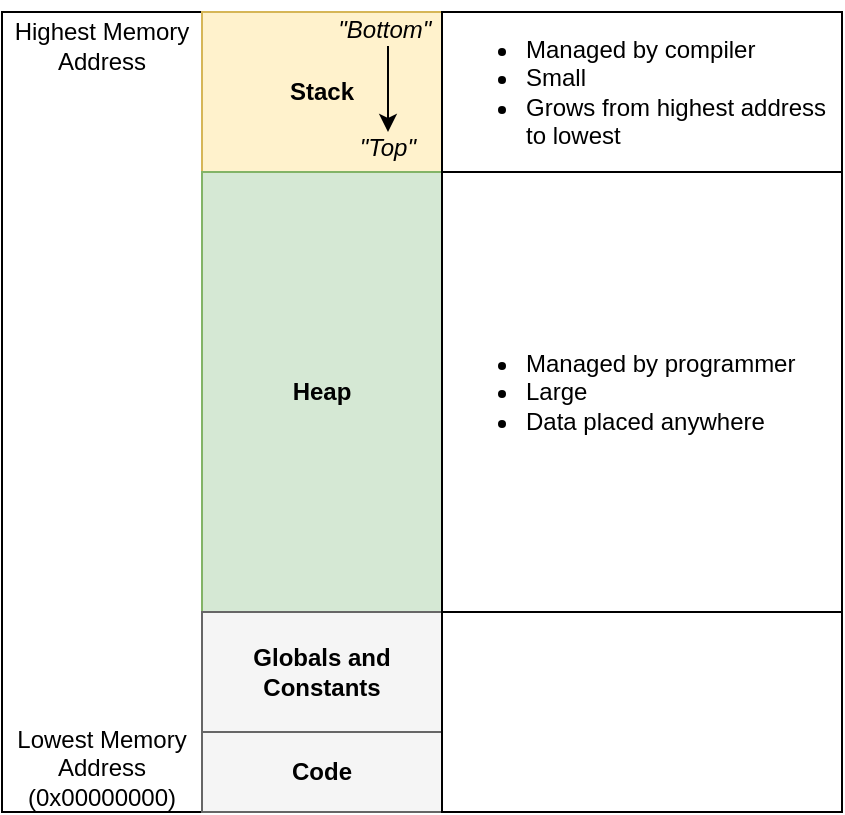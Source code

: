 <mxfile version="26.2.2" pages="6">
  <diagram name="segments" id="ErVQqbLNDup61RfdMaZb">
    <mxGraphModel dx="993" dy="814" grid="1" gridSize="10" guides="1" tooltips="1" connect="1" arrows="1" fold="1" page="1" pageScale="1" pageWidth="850" pageHeight="1100" math="0" shadow="0">
      <root>
        <mxCell id="0" />
        <mxCell id="1" parent="0" />
        <mxCell id="BhPr6Xxbmmiy7TnEPJib-10" value="" style="rounded=0;whiteSpace=wrap;html=1;" vertex="1" parent="1">
          <mxGeometry x="140" y="120" width="100" height="400" as="geometry" />
        </mxCell>
        <mxCell id="BhPr6Xxbmmiy7TnEPJib-4" value="&lt;b&gt;Stack&lt;/b&gt;" style="rounded=0;whiteSpace=wrap;html=1;fillColor=#fff2cc;strokeColor=#d6b656;fontColor=#000000;" vertex="1" parent="1">
          <mxGeometry x="240" y="120" width="120" height="80" as="geometry" />
        </mxCell>
        <mxCell id="BhPr6Xxbmmiy7TnEPJib-5" value="Heap" style="rounded=0;whiteSpace=wrap;html=1;fillColor=#d5e8d4;strokeColor=#82b366;fontStyle=1;fontColor=#000000;" vertex="1" parent="1">
          <mxGeometry x="240" y="200" width="120" height="220" as="geometry" />
        </mxCell>
        <mxCell id="BhPr6Xxbmmiy7TnEPJib-6" value="Globals and Constants" style="rounded=0;whiteSpace=wrap;html=1;fillColor=#f5f5f5;fontColor=#000000;strokeColor=#666666;fontStyle=1" vertex="1" parent="1">
          <mxGeometry x="240" y="420" width="120" height="60" as="geometry" />
        </mxCell>
        <mxCell id="BhPr6Xxbmmiy7TnEPJib-7" value="Code" style="rounded=0;whiteSpace=wrap;html=1;fillColor=#f5f5f5;fontColor=#000000;strokeColor=#666666;fontStyle=1" vertex="1" parent="1">
          <mxGeometry x="240" y="480" width="120" height="40" as="geometry" />
        </mxCell>
        <mxCell id="BhPr6Xxbmmiy7TnEPJib-8" value="Lowest Memory Address&lt;br&gt;(0x00000000)" style="text;html=1;align=center;verticalAlign=middle;whiteSpace=wrap;rounded=0;" vertex="1" parent="1">
          <mxGeometry x="145" y="478" width="90" height="40" as="geometry" />
        </mxCell>
        <mxCell id="BhPr6Xxbmmiy7TnEPJib-9" value="Highest Memory&lt;br&gt;Address" style="text;html=1;align=center;verticalAlign=middle;whiteSpace=wrap;rounded=0;" vertex="1" parent="1">
          <mxGeometry x="145" y="122" width="90" height="30" as="geometry" />
        </mxCell>
        <mxCell id="BhPr6Xxbmmiy7TnEPJib-12" value="" style="rounded=0;whiteSpace=wrap;html=1;" vertex="1" parent="1">
          <mxGeometry x="360" y="120" width="200" height="400" as="geometry" />
        </mxCell>
        <mxCell id="BhPr6Xxbmmiy7TnEPJib-15" value="&lt;ul&gt;&lt;li&gt;Managed by compiler&lt;/li&gt;&lt;li style=&quot;&quot;&gt;Small&lt;/li&gt;&lt;li style=&quot;&quot;&gt;Grows from highest address to lowest&lt;/li&gt;&lt;/ul&gt;" style="rounded=0;whiteSpace=wrap;html=1;align=left;" vertex="1" parent="1">
          <mxGeometry x="360" y="120" width="200" height="80" as="geometry" />
        </mxCell>
        <mxCell id="BhPr6Xxbmmiy7TnEPJib-13" value="&lt;i&gt;&quot;Bottom&quot;&amp;nbsp;&lt;/i&gt;" style="text;html=1;align=right;verticalAlign=middle;whiteSpace=wrap;rounded=0;fontColor=#000000;" vertex="1" parent="1">
          <mxGeometry x="202" y="114" width="158" height="30" as="geometry" />
        </mxCell>
        <mxCell id="BhPr6Xxbmmiy7TnEPJib-14" value="&quot;Top&quot;" style="text;html=1;align=right;verticalAlign=middle;whiteSpace=wrap;rounded=0;fontStyle=2;fontColor=#000000;" vertex="1" parent="1">
          <mxGeometry x="188" y="173" width="161" height="30" as="geometry" />
        </mxCell>
        <mxCell id="BhPr6Xxbmmiy7TnEPJib-17" value="&lt;ul&gt;&lt;li&gt;Managed by programmer&lt;/li&gt;&lt;li style=&quot;&quot;&gt;Large&lt;/li&gt;&lt;li style=&quot;&quot;&gt;Data placed anywhere&lt;/li&gt;&lt;/ul&gt;" style="rounded=0;whiteSpace=wrap;html=1;align=left;" vertex="1" parent="1">
          <mxGeometry x="360" y="200" width="200" height="220" as="geometry" />
        </mxCell>
        <mxCell id="BhPr6Xxbmmiy7TnEPJib-18" value="" style="endArrow=classic;html=1;rounded=0;fontColor=#000000;" edge="1" parent="1">
          <mxGeometry width="50" height="50" relative="1" as="geometry">
            <mxPoint x="333" y="137" as="sourcePoint" />
            <mxPoint x="333" y="180" as="targetPoint" />
          </mxGeometry>
        </mxCell>
      </root>
    </mxGraphModel>
  </diagram>
  <diagram id="Lry7xZyXnc6JYuEpelEq" name="dynamic">
    <mxGraphModel dx="1086" dy="908" grid="1" gridSize="10" guides="1" tooltips="1" connect="1" arrows="1" fold="1" page="1" pageScale="1" pageWidth="850" pageHeight="1100" math="0" shadow="0">
      <root>
        <mxCell id="0" />
        <mxCell id="1" parent="0" />
        <mxCell id="G0XGZ-lW0dX9mhr_Yp6k-19" value="Heap" style="rounded=0;whiteSpace=wrap;html=1;dashed=1;verticalAlign=top;fontStyle=1;fillColor=#d5e8d4;strokeColor=#82b366;fontColor=#000000;" vertex="1" parent="1">
          <mxGeometry x="280" y="60" width="480" height="240" as="geometry" />
        </mxCell>
        <mxCell id="G0XGZ-lW0dX9mhr_Yp6k-18" value="Stack" style="rounded=0;whiteSpace=wrap;html=1;dashed=1;verticalAlign=top;fontStyle=1;fillColor=#fff2cc;strokeColor=#d6b656;fontColor=#000000;" vertex="1" parent="1">
          <mxGeometry x="50" y="60" width="210" height="240" as="geometry" />
        </mxCell>
        <mxCell id="G0XGZ-lW0dX9mhr_Yp6k-3" value="" style="rounded=0;whiteSpace=wrap;html=1;" vertex="1" parent="1">
          <mxGeometry x="60" y="90" width="190" height="80" as="geometry" />
        </mxCell>
        <mxCell id="G0XGZ-lW0dX9mhr_Yp6k-7" value="&lt;i&gt;main stack frame&lt;/i&gt;" style="text;html=1;strokeColor=none;fillColor=none;align=left;verticalAlign=middle;whiteSpace=wrap;rounded=0;" vertex="1" parent="1">
          <mxGeometry x="60" y="90" width="190" height="20" as="geometry" />
        </mxCell>
        <mxCell id="G0XGZ-lW0dX9mhr_Yp6k-13" value="5" style="rounded=0;whiteSpace=wrap;html=1;" vertex="1" parent="1">
          <mxGeometry x="400" y="140" width="70" height="30" as="geometry" />
        </mxCell>
        <mxCell id="G0XGZ-lW0dX9mhr_Yp6k-14" value="Hello, world" style="rounded=0;whiteSpace=wrap;html=1;" vertex="1" parent="1">
          <mxGeometry x="560" y="220" width="110" height="30" as="geometry" />
        </mxCell>
        <mxCell id="G0XGZ-lW0dX9mhr_Yp6k-20" value="" style="rounded=0;whiteSpace=wrap;html=1;" vertex="1" parent="1">
          <mxGeometry x="60" y="170" width="190" height="80" as="geometry" />
        </mxCell>
        <mxCell id="G0XGZ-lW0dX9mhr_Yp6k-21" value="&lt;i&gt;foo&lt;/i&gt;" style="text;html=1;strokeColor=none;fillColor=none;align=left;verticalAlign=middle;whiteSpace=wrap;rounded=0;" vertex="1" parent="1">
          <mxGeometry x="60" y="170" width="190" height="20" as="geometry" />
        </mxCell>
        <mxCell id="G0XGZ-lW0dX9mhr_Yp6k-22" value="" style="group" vertex="1" connectable="0" parent="1">
          <mxGeometry x="100" y="120" width="110" height="30" as="geometry" />
        </mxCell>
        <mxCell id="G0XGZ-lW0dX9mhr_Yp6k-23" value="1" style="rounded=0;whiteSpace=wrap;html=1;" vertex="1" parent="G0XGZ-lW0dX9mhr_Yp6k-22">
          <mxGeometry x="40" width="70" height="30" as="geometry" />
        </mxCell>
        <mxCell id="G0XGZ-lW0dX9mhr_Yp6k-24" value="x" style="text;html=1;strokeColor=none;fillColor=none;align=center;verticalAlign=middle;whiteSpace=wrap;rounded=0;" vertex="1" parent="G0XGZ-lW0dX9mhr_Yp6k-22">
          <mxGeometry x="-20" y="5" width="60" height="20" as="geometry" />
        </mxCell>
        <mxCell id="G0XGZ-lW0dX9mhr_Yp6k-25" value="" style="group" vertex="1" connectable="0" parent="1">
          <mxGeometry x="100" y="196" width="110" height="30" as="geometry" />
        </mxCell>
        <mxCell id="G0XGZ-lW0dX9mhr_Yp6k-26" value="2" style="rounded=0;whiteSpace=wrap;html=1;" vertex="1" parent="G0XGZ-lW0dX9mhr_Yp6k-25">
          <mxGeometry x="40" width="70" height="30" as="geometry" />
        </mxCell>
        <mxCell id="G0XGZ-lW0dX9mhr_Yp6k-27" value="y" style="text;html=1;strokeColor=none;fillColor=none;align=center;verticalAlign=middle;whiteSpace=wrap;rounded=0;" vertex="1" parent="G0XGZ-lW0dX9mhr_Yp6k-25">
          <mxGeometry x="-20" y="5" width="60" height="20" as="geometry" />
        </mxCell>
        <mxCell id="aGD3e7fmg5OK5vzeBJv--1" value="Heap" style="rounded=0;whiteSpace=wrap;html=1;dashed=1;verticalAlign=top;fontStyle=1;fillColor=#d5e8d4;strokeColor=#82b366;fontColor=#000000;" vertex="1" parent="1">
          <mxGeometry x="280" y="410" width="480" height="240" as="geometry" />
        </mxCell>
        <mxCell id="aGD3e7fmg5OK5vzeBJv--2" value="Stack" style="rounded=0;whiteSpace=wrap;html=1;dashed=1;verticalAlign=top;fontStyle=1;fillColor=#fff2cc;strokeColor=#d6b656;fontColor=#000000;" vertex="1" parent="1">
          <mxGeometry x="50" y="410" width="210" height="240" as="geometry" />
        </mxCell>
        <mxCell id="aGD3e7fmg5OK5vzeBJv--3" value="" style="rounded=0;whiteSpace=wrap;html=1;" vertex="1" parent="1">
          <mxGeometry x="60" y="440" width="190" height="80" as="geometry" />
        </mxCell>
        <mxCell id="aGD3e7fmg5OK5vzeBJv--4" value="&lt;i&gt;main stack frame&lt;/i&gt;" style="text;html=1;strokeColor=none;fillColor=none;align=left;verticalAlign=middle;whiteSpace=wrap;rounded=0;" vertex="1" parent="1">
          <mxGeometry x="60" y="440" width="190" height="20" as="geometry" />
        </mxCell>
        <mxCell id="aGD3e7fmg5OK5vzeBJv--5" value="5" style="rounded=0;whiteSpace=wrap;html=1;" vertex="1" parent="1">
          <mxGeometry x="400" y="490" width="70" height="30" as="geometry" />
        </mxCell>
        <mxCell id="aGD3e7fmg5OK5vzeBJv--6" value="Hello, world" style="rounded=0;whiteSpace=wrap;html=1;" vertex="1" parent="1">
          <mxGeometry x="560" y="570" width="110" height="30" as="geometry" />
        </mxCell>
        <mxCell id="aGD3e7fmg5OK5vzeBJv--9" value="" style="group" vertex="1" connectable="0" parent="1">
          <mxGeometry x="100" y="470" width="110" height="30" as="geometry" />
        </mxCell>
        <mxCell id="aGD3e7fmg5OK5vzeBJv--10" value="1" style="rounded=0;whiteSpace=wrap;html=1;" vertex="1" parent="aGD3e7fmg5OK5vzeBJv--9">
          <mxGeometry x="40" width="70" height="30" as="geometry" />
        </mxCell>
        <mxCell id="aGD3e7fmg5OK5vzeBJv--11" value="x" style="text;html=1;strokeColor=none;fillColor=none;align=center;verticalAlign=middle;whiteSpace=wrap;rounded=0;" vertex="1" parent="aGD3e7fmg5OK5vzeBJv--9">
          <mxGeometry x="-20" y="5" width="60" height="20" as="geometry" />
        </mxCell>
        <mxCell id="aGD3e7fmg5OK5vzeBJv--15" value="Heap" style="rounded=0;whiteSpace=wrap;html=1;dashed=1;verticalAlign=top;fontStyle=1;fillColor=#d5e8d4;strokeColor=#82b366;fontColor=#000000;" vertex="1" parent="1">
          <mxGeometry x="280" y="700" width="480" height="240" as="geometry" />
        </mxCell>
        <mxCell id="aGD3e7fmg5OK5vzeBJv--16" value="Stack" style="rounded=0;whiteSpace=wrap;html=1;dashed=1;verticalAlign=top;fontStyle=1;fillColor=#fff2cc;strokeColor=#d6b656;fontColor=#000000;" vertex="1" parent="1">
          <mxGeometry x="50" y="700" width="210" height="300" as="geometry" />
        </mxCell>
        <mxCell id="aGD3e7fmg5OK5vzeBJv--17" value="" style="rounded=0;whiteSpace=wrap;html=1;" vertex="1" parent="1">
          <mxGeometry x="60" y="730" width="190" height="80" as="geometry" />
        </mxCell>
        <mxCell id="aGD3e7fmg5OK5vzeBJv--18" value="&lt;i&gt;main stack frame&lt;/i&gt;" style="text;html=1;strokeColor=none;fillColor=none;align=left;verticalAlign=middle;whiteSpace=wrap;rounded=0;" vertex="1" parent="1">
          <mxGeometry x="60" y="730" width="190" height="20" as="geometry" />
        </mxCell>
        <mxCell id="aGD3e7fmg5OK5vzeBJv--19" value="5" style="rounded=0;whiteSpace=wrap;html=1;" vertex="1" parent="1">
          <mxGeometry x="400" y="780" width="70" height="30" as="geometry" />
        </mxCell>
        <mxCell id="aGD3e7fmg5OK5vzeBJv--20" value="Hello, world" style="rounded=0;whiteSpace=wrap;html=1;" vertex="1" parent="1">
          <mxGeometry x="560" y="860" width="110" height="30" as="geometry" />
        </mxCell>
        <mxCell id="aGD3e7fmg5OK5vzeBJv--21" value="" style="group" vertex="1" connectable="0" parent="1">
          <mxGeometry x="100" y="760" width="110" height="30" as="geometry" />
        </mxCell>
        <mxCell id="aGD3e7fmg5OK5vzeBJv--22" value="1" style="rounded=0;whiteSpace=wrap;html=1;" vertex="1" parent="aGD3e7fmg5OK5vzeBJv--21">
          <mxGeometry x="40" width="70" height="30" as="geometry" />
        </mxCell>
        <mxCell id="aGD3e7fmg5OK5vzeBJv--23" value="x" style="text;html=1;strokeColor=none;fillColor=none;align=center;verticalAlign=middle;whiteSpace=wrap;rounded=0;" vertex="1" parent="aGD3e7fmg5OK5vzeBJv--21">
          <mxGeometry x="-20" y="5" width="60" height="20" as="geometry" />
        </mxCell>
        <mxCell id="aGD3e7fmg5OK5vzeBJv--24" value="" style="rounded=0;whiteSpace=wrap;html=1;" vertex="1" parent="1">
          <mxGeometry x="60" y="810" width="190" height="140" as="geometry" />
        </mxCell>
        <mxCell id="aGD3e7fmg5OK5vzeBJv--25" value="&lt;i&gt;foo&lt;/i&gt;" style="text;html=1;strokeColor=none;fillColor=none;align=left;verticalAlign=middle;whiteSpace=wrap;rounded=0;" vertex="1" parent="1">
          <mxGeometry x="60" y="810" width="190" height="20" as="geometry" />
        </mxCell>
        <mxCell id="aGD3e7fmg5OK5vzeBJv--26" value="" style="group" vertex="1" connectable="0" parent="1">
          <mxGeometry x="100" y="836" width="110" height="30" as="geometry" />
        </mxCell>
        <mxCell id="aGD3e7fmg5OK5vzeBJv--27" value="2" style="rounded=0;whiteSpace=wrap;html=1;" vertex="1" parent="aGD3e7fmg5OK5vzeBJv--26">
          <mxGeometry x="40" width="70" height="30" as="geometry" />
        </mxCell>
        <mxCell id="aGD3e7fmg5OK5vzeBJv--28" value="y" style="text;html=1;strokeColor=none;fillColor=none;align=center;verticalAlign=middle;whiteSpace=wrap;rounded=0;" vertex="1" parent="aGD3e7fmg5OK5vzeBJv--26">
          <mxGeometry x="-20" y="5" width="60" height="20" as="geometry" />
        </mxCell>
        <mxCell id="aGD3e7fmg5OK5vzeBJv--37" value="" style="group" vertex="1" connectable="0" parent="1">
          <mxGeometry x="100" y="866" width="110" height="30" as="geometry" />
        </mxCell>
        <mxCell id="aGD3e7fmg5OK5vzeBJv--38" value="0x40" style="rounded=0;whiteSpace=wrap;html=1;" vertex="1" parent="aGD3e7fmg5OK5vzeBJv--37">
          <mxGeometry x="40" width="70" height="30" as="geometry" />
        </mxCell>
        <mxCell id="aGD3e7fmg5OK5vzeBJv--39" value="p1" style="text;html=1;strokeColor=none;fillColor=none;align=center;verticalAlign=middle;whiteSpace=wrap;rounded=0;" vertex="1" parent="aGD3e7fmg5OK5vzeBJv--37">
          <mxGeometry x="-20" y="5" width="60" height="20" as="geometry" />
        </mxCell>
        <mxCell id="aGD3e7fmg5OK5vzeBJv--40" value="" style="group" vertex="1" connectable="0" parent="1">
          <mxGeometry x="100" y="896" width="110" height="30" as="geometry" />
        </mxCell>
        <mxCell id="aGD3e7fmg5OK5vzeBJv--41" value="0x80" style="rounded=0;whiteSpace=wrap;html=1;" vertex="1" parent="aGD3e7fmg5OK5vzeBJv--40">
          <mxGeometry x="40" width="70" height="30" as="geometry" />
        </mxCell>
        <mxCell id="aGD3e7fmg5OK5vzeBJv--42" value="p2" style="text;html=1;strokeColor=none;fillColor=none;align=center;verticalAlign=middle;whiteSpace=wrap;rounded=0;" vertex="1" parent="aGD3e7fmg5OK5vzeBJv--40">
          <mxGeometry x="-20" y="5" width="60" height="20" as="geometry" />
        </mxCell>
        <mxCell id="aGD3e7fmg5OK5vzeBJv--44" value="0x80" style="text;html=1;align=center;verticalAlign=middle;whiteSpace=wrap;rounded=0;fontColor=#000000;" vertex="1" parent="1">
          <mxGeometry x="585" y="835" width="60" height="30" as="geometry" />
        </mxCell>
        <mxCell id="aGD3e7fmg5OK5vzeBJv--45" value="0x40" style="text;html=1;align=center;verticalAlign=middle;whiteSpace=wrap;rounded=0;fontColor=#000000;" vertex="1" parent="1">
          <mxGeometry x="405" y="755" width="60" height="30" as="geometry" />
        </mxCell>
        <mxCell id="aGD3e7fmg5OK5vzeBJv--46" value="" style="curved=1;endArrow=classic;html=1;rounded=0;exitX=1;exitY=0.5;exitDx=0;exitDy=0;entryX=0;entryY=0.5;entryDx=0;entryDy=0;" edge="1" parent="1" source="aGD3e7fmg5OK5vzeBJv--38" target="aGD3e7fmg5OK5vzeBJv--19">
          <mxGeometry width="50" height="50" relative="1" as="geometry">
            <mxPoint x="340" y="890" as="sourcePoint" />
            <mxPoint x="390" y="840" as="targetPoint" />
            <Array as="points">
              <mxPoint x="290" y="830" />
              <mxPoint x="330" y="810" />
            </Array>
          </mxGeometry>
        </mxCell>
        <mxCell id="aGD3e7fmg5OK5vzeBJv--47" value="" style="curved=1;endArrow=classic;html=1;rounded=0;exitX=1;exitY=0.5;exitDx=0;exitDy=0;entryX=0;entryY=0.5;entryDx=0;entryDy=0;" edge="1" parent="1" source="aGD3e7fmg5OK5vzeBJv--41" target="aGD3e7fmg5OK5vzeBJv--20">
          <mxGeometry width="50" height="50" relative="1" as="geometry">
            <mxPoint x="220" y="891" as="sourcePoint" />
            <mxPoint x="410" y="805" as="targetPoint" />
            <Array as="points">
              <mxPoint x="300" y="840" />
              <mxPoint x="400" y="890" />
            </Array>
          </mxGeometry>
        </mxCell>
      </root>
    </mxGraphModel>
  </diagram>
  <diagram name="free-leaks" id="IemM1ag8BRGPtzjWfdj1">
    <mxGraphModel dx="1303" dy="2190" grid="1" gridSize="10" guides="1" tooltips="1" connect="1" arrows="1" fold="1" page="1" pageScale="1" pageWidth="850" pageHeight="1100" math="0" shadow="0">
      <root>
        <mxCell id="D1Yihgs4txajRbLT80vB-0" />
        <mxCell id="D1Yihgs4txajRbLT80vB-1" parent="D1Yihgs4txajRbLT80vB-0" />
        <mxCell id="D1Yihgs4txajRbLT80vB-25" value="Heap" style="rounded=0;whiteSpace=wrap;html=1;dashed=1;verticalAlign=top;fontStyle=1;fillColor=#d5e8d4;strokeColor=#82b366;fontColor=#000000;" vertex="1" parent="D1Yihgs4txajRbLT80vB-1">
          <mxGeometry x="280" y="700" width="480" height="240" as="geometry" />
        </mxCell>
        <mxCell id="D1Yihgs4txajRbLT80vB-26" value="Stack" style="rounded=0;whiteSpace=wrap;html=1;dashed=1;verticalAlign=top;fontStyle=1;fillColor=#fff2cc;strokeColor=#d6b656;fontColor=#000000;" vertex="1" parent="D1Yihgs4txajRbLT80vB-1">
          <mxGeometry x="50" y="700" width="210" height="300" as="geometry" />
        </mxCell>
        <mxCell id="D1Yihgs4txajRbLT80vB-27" value="" style="rounded=0;whiteSpace=wrap;html=1;" vertex="1" parent="D1Yihgs4txajRbLT80vB-1">
          <mxGeometry x="60" y="730" width="190" height="80" as="geometry" />
        </mxCell>
        <mxCell id="D1Yihgs4txajRbLT80vB-28" value="&lt;i&gt;main stack frame&lt;/i&gt;" style="text;html=1;strokeColor=none;fillColor=none;align=left;verticalAlign=middle;whiteSpace=wrap;rounded=0;" vertex="1" parent="D1Yihgs4txajRbLT80vB-1">
          <mxGeometry x="60" y="730" width="190" height="20" as="geometry" />
        </mxCell>
        <mxCell id="D1Yihgs4txajRbLT80vB-29" value="5" style="rounded=0;whiteSpace=wrap;html=1;" vertex="1" parent="D1Yihgs4txajRbLT80vB-1">
          <mxGeometry x="400" y="780" width="70" height="30" as="geometry" />
        </mxCell>
        <mxCell id="D1Yihgs4txajRbLT80vB-30" value="Hello, world" style="rounded=0;whiteSpace=wrap;html=1;" vertex="1" parent="D1Yihgs4txajRbLT80vB-1">
          <mxGeometry x="560" y="860" width="110" height="30" as="geometry" />
        </mxCell>
        <mxCell id="D1Yihgs4txajRbLT80vB-31" value="" style="group" vertex="1" connectable="0" parent="D1Yihgs4txajRbLT80vB-1">
          <mxGeometry x="100" y="760" width="110" height="30" as="geometry" />
        </mxCell>
        <mxCell id="D1Yihgs4txajRbLT80vB-32" value="1" style="rounded=0;whiteSpace=wrap;html=1;" vertex="1" parent="D1Yihgs4txajRbLT80vB-31">
          <mxGeometry x="40" width="70" height="30" as="geometry" />
        </mxCell>
        <mxCell id="D1Yihgs4txajRbLT80vB-33" value="x" style="text;html=1;strokeColor=none;fillColor=none;align=center;verticalAlign=middle;whiteSpace=wrap;rounded=0;" vertex="1" parent="D1Yihgs4txajRbLT80vB-31">
          <mxGeometry x="-20" y="5" width="60" height="20" as="geometry" />
        </mxCell>
        <mxCell id="D1Yihgs4txajRbLT80vB-34" value="" style="rounded=0;whiteSpace=wrap;html=1;" vertex="1" parent="D1Yihgs4txajRbLT80vB-1">
          <mxGeometry x="60" y="810" width="190" height="140" as="geometry" />
        </mxCell>
        <mxCell id="D1Yihgs4txajRbLT80vB-35" value="&lt;i&gt;foo&lt;/i&gt;" style="text;html=1;strokeColor=none;fillColor=none;align=left;verticalAlign=middle;whiteSpace=wrap;rounded=0;" vertex="1" parent="D1Yihgs4txajRbLT80vB-1">
          <mxGeometry x="60" y="810" width="190" height="20" as="geometry" />
        </mxCell>
        <mxCell id="D1Yihgs4txajRbLT80vB-36" value="" style="group" vertex="1" connectable="0" parent="D1Yihgs4txajRbLT80vB-1">
          <mxGeometry x="100" y="836" width="110" height="30" as="geometry" />
        </mxCell>
        <mxCell id="D1Yihgs4txajRbLT80vB-37" value="2" style="rounded=0;whiteSpace=wrap;html=1;" vertex="1" parent="D1Yihgs4txajRbLT80vB-36">
          <mxGeometry x="40" width="70" height="30" as="geometry" />
        </mxCell>
        <mxCell id="D1Yihgs4txajRbLT80vB-38" value="y" style="text;html=1;strokeColor=none;fillColor=none;align=center;verticalAlign=middle;whiteSpace=wrap;rounded=0;" vertex="1" parent="D1Yihgs4txajRbLT80vB-36">
          <mxGeometry x="-20" y="5" width="60" height="20" as="geometry" />
        </mxCell>
        <mxCell id="D1Yihgs4txajRbLT80vB-39" value="" style="group" vertex="1" connectable="0" parent="D1Yihgs4txajRbLT80vB-1">
          <mxGeometry x="100" y="866" width="110" height="30" as="geometry" />
        </mxCell>
        <mxCell id="D1Yihgs4txajRbLT80vB-40" value="0x40" style="rounded=0;whiteSpace=wrap;html=1;" vertex="1" parent="D1Yihgs4txajRbLT80vB-39">
          <mxGeometry x="40" width="70" height="30" as="geometry" />
        </mxCell>
        <mxCell id="D1Yihgs4txajRbLT80vB-41" value="p1" style="text;html=1;strokeColor=none;fillColor=none;align=center;verticalAlign=middle;whiteSpace=wrap;rounded=0;" vertex="1" parent="D1Yihgs4txajRbLT80vB-39">
          <mxGeometry x="-20" y="5" width="60" height="20" as="geometry" />
        </mxCell>
        <mxCell id="D1Yihgs4txajRbLT80vB-42" value="" style="group" vertex="1" connectable="0" parent="D1Yihgs4txajRbLT80vB-1">
          <mxGeometry x="100" y="896" width="110" height="30" as="geometry" />
        </mxCell>
        <mxCell id="D1Yihgs4txajRbLT80vB-43" value="0x80" style="rounded=0;whiteSpace=wrap;html=1;" vertex="1" parent="D1Yihgs4txajRbLT80vB-42">
          <mxGeometry x="40" width="70" height="30" as="geometry" />
        </mxCell>
        <mxCell id="D1Yihgs4txajRbLT80vB-44" value="p2" style="text;html=1;strokeColor=none;fillColor=none;align=center;verticalAlign=middle;whiteSpace=wrap;rounded=0;" vertex="1" parent="D1Yihgs4txajRbLT80vB-42">
          <mxGeometry x="-20" y="5" width="60" height="20" as="geometry" />
        </mxCell>
        <mxCell id="D1Yihgs4txajRbLT80vB-45" value="0x80" style="text;html=1;align=center;verticalAlign=middle;whiteSpace=wrap;rounded=0;fontColor=#000000;" vertex="1" parent="D1Yihgs4txajRbLT80vB-1">
          <mxGeometry x="585" y="835" width="60" height="30" as="geometry" />
        </mxCell>
        <mxCell id="D1Yihgs4txajRbLT80vB-46" value="0x40" style="text;html=1;align=center;verticalAlign=middle;whiteSpace=wrap;rounded=0;fontColor=#000000;" vertex="1" parent="D1Yihgs4txajRbLT80vB-1">
          <mxGeometry x="405" y="755" width="60" height="30" as="geometry" />
        </mxCell>
        <mxCell id="D1Yihgs4txajRbLT80vB-47" value="" style="curved=1;endArrow=classic;html=1;rounded=0;exitX=1;exitY=0.5;exitDx=0;exitDy=0;entryX=0;entryY=0.5;entryDx=0;entryDy=0;" edge="1" parent="D1Yihgs4txajRbLT80vB-1" source="D1Yihgs4txajRbLT80vB-40" target="D1Yihgs4txajRbLT80vB-29">
          <mxGeometry width="50" height="50" relative="1" as="geometry">
            <mxPoint x="340" y="890" as="sourcePoint" />
            <mxPoint x="390" y="840" as="targetPoint" />
            <Array as="points">
              <mxPoint x="290" y="830" />
              <mxPoint x="330" y="810" />
            </Array>
          </mxGeometry>
        </mxCell>
        <mxCell id="D1Yihgs4txajRbLT80vB-48" value="" style="curved=1;endArrow=classic;html=1;rounded=0;exitX=1;exitY=0.5;exitDx=0;exitDy=0;entryX=0;entryY=0.5;entryDx=0;entryDy=0;" edge="1" parent="D1Yihgs4txajRbLT80vB-1" source="D1Yihgs4txajRbLT80vB-43" target="D1Yihgs4txajRbLT80vB-30">
          <mxGeometry width="50" height="50" relative="1" as="geometry">
            <mxPoint x="220" y="891" as="sourcePoint" />
            <mxPoint x="410" y="805" as="targetPoint" />
            <Array as="points">
              <mxPoint x="300" y="840" />
              <mxPoint x="400" y="890" />
            </Array>
          </mxGeometry>
        </mxCell>
        <mxCell id="yDn1A7XQaHS74vhvPNHX-0" value="Heap" style="rounded=0;whiteSpace=wrap;html=1;dashed=1;verticalAlign=top;fontStyle=1;fillColor=#d5e8d4;strokeColor=#82b366;fontColor=#000000;" vertex="1" parent="D1Yihgs4txajRbLT80vB-1">
          <mxGeometry x="280" y="360" width="480" height="240" as="geometry" />
        </mxCell>
        <mxCell id="yDn1A7XQaHS74vhvPNHX-1" value="Stack" style="rounded=0;whiteSpace=wrap;html=1;dashed=1;verticalAlign=top;fontStyle=1;fillColor=#fff2cc;strokeColor=#d6b656;fontColor=#000000;" vertex="1" parent="D1Yihgs4txajRbLT80vB-1">
          <mxGeometry x="50" y="360" width="210" height="300" as="geometry" />
        </mxCell>
        <mxCell id="yDn1A7XQaHS74vhvPNHX-2" value="" style="rounded=0;whiteSpace=wrap;html=1;" vertex="1" parent="D1Yihgs4txajRbLT80vB-1">
          <mxGeometry x="60" y="390" width="190" height="80" as="geometry" />
        </mxCell>
        <mxCell id="yDn1A7XQaHS74vhvPNHX-3" value="&lt;i&gt;main stack frame&lt;/i&gt;" style="text;html=1;strokeColor=none;fillColor=none;align=left;verticalAlign=middle;whiteSpace=wrap;rounded=0;" vertex="1" parent="D1Yihgs4txajRbLT80vB-1">
          <mxGeometry x="60" y="390" width="190" height="20" as="geometry" />
        </mxCell>
        <mxCell id="yDn1A7XQaHS74vhvPNHX-4" value="5" style="rounded=0;whiteSpace=wrap;html=1;" vertex="1" parent="D1Yihgs4txajRbLT80vB-1">
          <mxGeometry x="400" y="440" width="70" height="30" as="geometry" />
        </mxCell>
        <mxCell id="yDn1A7XQaHS74vhvPNHX-5" value="Hello, world" style="rounded=0;whiteSpace=wrap;html=1;" vertex="1" parent="D1Yihgs4txajRbLT80vB-1">
          <mxGeometry x="560" y="520" width="110" height="30" as="geometry" />
        </mxCell>
        <mxCell id="yDn1A7XQaHS74vhvPNHX-6" value="" style="group" vertex="1" connectable="0" parent="D1Yihgs4txajRbLT80vB-1">
          <mxGeometry x="100" y="420" width="110" height="30" as="geometry" />
        </mxCell>
        <mxCell id="yDn1A7XQaHS74vhvPNHX-7" value="1" style="rounded=0;whiteSpace=wrap;html=1;" vertex="1" parent="yDn1A7XQaHS74vhvPNHX-6">
          <mxGeometry x="40" width="70" height="30" as="geometry" />
        </mxCell>
        <mxCell id="yDn1A7XQaHS74vhvPNHX-8" value="x" style="text;html=1;strokeColor=none;fillColor=none;align=center;verticalAlign=middle;whiteSpace=wrap;rounded=0;" vertex="1" parent="yDn1A7XQaHS74vhvPNHX-6">
          <mxGeometry x="-20" y="5" width="60" height="20" as="geometry" />
        </mxCell>
        <mxCell id="yDn1A7XQaHS74vhvPNHX-20" value="0x80" style="text;html=1;align=center;verticalAlign=middle;whiteSpace=wrap;rounded=0;fontColor=#000000;" vertex="1" parent="D1Yihgs4txajRbLT80vB-1">
          <mxGeometry x="585" y="495" width="60" height="30" as="geometry" />
        </mxCell>
        <mxCell id="yDn1A7XQaHS74vhvPNHX-21" value="0x40" style="text;html=1;align=center;verticalAlign=middle;whiteSpace=wrap;rounded=0;fontColor=#000000;" vertex="1" parent="D1Yihgs4txajRbLT80vB-1">
          <mxGeometry x="405" y="415" width="60" height="30" as="geometry" />
        </mxCell>
        <mxCell id="yDn1A7XQaHS74vhvPNHX-24" value="Heap" style="rounded=0;whiteSpace=wrap;html=1;dashed=1;verticalAlign=top;fontStyle=1;fillColor=#d5e8d4;strokeColor=#82b366;fontColor=#000000;" vertex="1" parent="D1Yihgs4txajRbLT80vB-1">
          <mxGeometry x="280" y="20" width="480" height="240" as="geometry" />
        </mxCell>
        <mxCell id="yDn1A7XQaHS74vhvPNHX-25" value="Stack" style="rounded=0;whiteSpace=wrap;html=1;dashed=1;verticalAlign=top;fontStyle=1;fillColor=#fff2cc;strokeColor=#d6b656;fontColor=#000000;" vertex="1" parent="D1Yihgs4txajRbLT80vB-1">
          <mxGeometry x="50" y="20" width="210" height="300" as="geometry" />
        </mxCell>
        <mxCell id="yDn1A7XQaHS74vhvPNHX-26" value="" style="rounded=0;whiteSpace=wrap;html=1;" vertex="1" parent="D1Yihgs4txajRbLT80vB-1">
          <mxGeometry x="60" y="50" width="190" height="80" as="geometry" />
        </mxCell>
        <mxCell id="yDn1A7XQaHS74vhvPNHX-27" value="&lt;i&gt;main stack frame&lt;/i&gt;" style="text;html=1;strokeColor=none;fillColor=none;align=left;verticalAlign=middle;whiteSpace=wrap;rounded=0;" vertex="1" parent="D1Yihgs4txajRbLT80vB-1">
          <mxGeometry x="60" y="50" width="190" height="20" as="geometry" />
        </mxCell>
        <mxCell id="yDn1A7XQaHS74vhvPNHX-28" value="?????" style="rounded=0;whiteSpace=wrap;html=1;fillColor=#f5f5f5;fontColor=#333333;strokeColor=#666666;" vertex="1" parent="D1Yihgs4txajRbLT80vB-1">
          <mxGeometry x="400" y="100" width="70" height="30" as="geometry" />
        </mxCell>
        <mxCell id="yDn1A7XQaHS74vhvPNHX-29" value="?????" style="rounded=0;whiteSpace=wrap;html=1;fillColor=#f5f5f5;fontColor=#333333;strokeColor=#666666;" vertex="1" parent="D1Yihgs4txajRbLT80vB-1">
          <mxGeometry x="560" y="180" width="110" height="30" as="geometry" />
        </mxCell>
        <mxCell id="yDn1A7XQaHS74vhvPNHX-30" value="" style="group" vertex="1" connectable="0" parent="D1Yihgs4txajRbLT80vB-1">
          <mxGeometry x="100" y="80" width="110" height="30" as="geometry" />
        </mxCell>
        <mxCell id="yDn1A7XQaHS74vhvPNHX-31" value="1" style="rounded=0;whiteSpace=wrap;html=1;" vertex="1" parent="yDn1A7XQaHS74vhvPNHX-30">
          <mxGeometry x="40" width="70" height="30" as="geometry" />
        </mxCell>
        <mxCell id="yDn1A7XQaHS74vhvPNHX-32" value="x" style="text;html=1;strokeColor=none;fillColor=none;align=center;verticalAlign=middle;whiteSpace=wrap;rounded=0;" vertex="1" parent="yDn1A7XQaHS74vhvPNHX-30">
          <mxGeometry x="-20" y="5" width="60" height="20" as="geometry" />
        </mxCell>
        <mxCell id="yDn1A7XQaHS74vhvPNHX-33" value="" style="rounded=0;whiteSpace=wrap;html=1;" vertex="1" parent="D1Yihgs4txajRbLT80vB-1">
          <mxGeometry x="60" y="130" width="190" height="140" as="geometry" />
        </mxCell>
        <mxCell id="yDn1A7XQaHS74vhvPNHX-34" value="&lt;i&gt;foo&lt;/i&gt;" style="text;html=1;strokeColor=none;fillColor=none;align=left;verticalAlign=middle;whiteSpace=wrap;rounded=0;" vertex="1" parent="D1Yihgs4txajRbLT80vB-1">
          <mxGeometry x="60" y="130" width="190" height="20" as="geometry" />
        </mxCell>
        <mxCell id="yDn1A7XQaHS74vhvPNHX-35" value="" style="group" vertex="1" connectable="0" parent="D1Yihgs4txajRbLT80vB-1">
          <mxGeometry x="100" y="156" width="110" height="30" as="geometry" />
        </mxCell>
        <mxCell id="yDn1A7XQaHS74vhvPNHX-36" value="2" style="rounded=0;whiteSpace=wrap;html=1;" vertex="1" parent="yDn1A7XQaHS74vhvPNHX-35">
          <mxGeometry x="40" width="70" height="30" as="geometry" />
        </mxCell>
        <mxCell id="yDn1A7XQaHS74vhvPNHX-37" value="y" style="text;html=1;strokeColor=none;fillColor=none;align=center;verticalAlign=middle;whiteSpace=wrap;rounded=0;" vertex="1" parent="yDn1A7XQaHS74vhvPNHX-35">
          <mxGeometry x="-20" y="5" width="60" height="20" as="geometry" />
        </mxCell>
        <mxCell id="yDn1A7XQaHS74vhvPNHX-38" value="" style="group" vertex="1" connectable="0" parent="D1Yihgs4txajRbLT80vB-1">
          <mxGeometry x="100" y="186" width="110" height="30" as="geometry" />
        </mxCell>
        <mxCell id="yDn1A7XQaHS74vhvPNHX-39" value="0x40" style="rounded=0;whiteSpace=wrap;html=1;" vertex="1" parent="yDn1A7XQaHS74vhvPNHX-38">
          <mxGeometry x="40" width="70" height="30" as="geometry" />
        </mxCell>
        <mxCell id="yDn1A7XQaHS74vhvPNHX-40" value="p1" style="text;html=1;strokeColor=none;fillColor=none;align=center;verticalAlign=middle;whiteSpace=wrap;rounded=0;" vertex="1" parent="yDn1A7XQaHS74vhvPNHX-38">
          <mxGeometry x="-20" y="5" width="60" height="20" as="geometry" />
        </mxCell>
        <mxCell id="yDn1A7XQaHS74vhvPNHX-41" value="" style="group" vertex="1" connectable="0" parent="D1Yihgs4txajRbLT80vB-1">
          <mxGeometry x="100" y="216" width="110" height="30" as="geometry" />
        </mxCell>
        <mxCell id="yDn1A7XQaHS74vhvPNHX-42" value="0x80" style="rounded=0;whiteSpace=wrap;html=1;" vertex="1" parent="yDn1A7XQaHS74vhvPNHX-41">
          <mxGeometry x="40" width="70" height="30" as="geometry" />
        </mxCell>
        <mxCell id="yDn1A7XQaHS74vhvPNHX-43" value="p2" style="text;html=1;strokeColor=none;fillColor=none;align=center;verticalAlign=middle;whiteSpace=wrap;rounded=0;" vertex="1" parent="yDn1A7XQaHS74vhvPNHX-41">
          <mxGeometry x="-20" y="5" width="60" height="20" as="geometry" />
        </mxCell>
        <mxCell id="yDn1A7XQaHS74vhvPNHX-44" value="0x80" style="text;html=1;align=center;verticalAlign=middle;whiteSpace=wrap;rounded=0;fontColor=#000000;" vertex="1" parent="D1Yihgs4txajRbLT80vB-1">
          <mxGeometry x="585" y="155" width="60" height="30" as="geometry" />
        </mxCell>
        <mxCell id="yDn1A7XQaHS74vhvPNHX-45" value="0x40" style="text;html=1;align=center;verticalAlign=middle;whiteSpace=wrap;rounded=0;fontColor=#000000;" vertex="1" parent="D1Yihgs4txajRbLT80vB-1">
          <mxGeometry x="405" y="75" width="60" height="30" as="geometry" />
        </mxCell>
        <mxCell id="yDn1A7XQaHS74vhvPNHX-46" value="" style="curved=1;endArrow=classic;html=1;rounded=0;exitX=1;exitY=0.5;exitDx=0;exitDy=0;entryX=0;entryY=0.5;entryDx=0;entryDy=0;" edge="1" parent="D1Yihgs4txajRbLT80vB-1" source="yDn1A7XQaHS74vhvPNHX-39" target="yDn1A7XQaHS74vhvPNHX-28">
          <mxGeometry width="50" height="50" relative="1" as="geometry">
            <mxPoint x="340" y="210" as="sourcePoint" />
            <mxPoint x="390" y="160" as="targetPoint" />
            <Array as="points">
              <mxPoint x="290" y="150" />
              <mxPoint x="330" y="130" />
            </Array>
          </mxGeometry>
        </mxCell>
        <mxCell id="yDn1A7XQaHS74vhvPNHX-47" value="" style="curved=1;endArrow=classic;html=1;rounded=0;exitX=1;exitY=0.5;exitDx=0;exitDy=0;entryX=0;entryY=0.5;entryDx=0;entryDy=0;" edge="1" parent="D1Yihgs4txajRbLT80vB-1" source="yDn1A7XQaHS74vhvPNHX-42" target="yDn1A7XQaHS74vhvPNHX-29">
          <mxGeometry width="50" height="50" relative="1" as="geometry">
            <mxPoint x="220" y="211" as="sourcePoint" />
            <mxPoint x="410" y="125" as="targetPoint" />
            <Array as="points">
              <mxPoint x="300" y="160" />
              <mxPoint x="400" y="210" />
            </Array>
          </mxGeometry>
        </mxCell>
        <mxCell id="yDn1A7XQaHS74vhvPNHX-48" value="Heap" style="rounded=0;whiteSpace=wrap;html=1;dashed=1;verticalAlign=top;fontStyle=1;fillColor=#d5e8d4;strokeColor=#82b366;fontColor=#000000;" vertex="1" parent="D1Yihgs4txajRbLT80vB-1">
          <mxGeometry x="280" y="-310" width="480" height="240" as="geometry" />
        </mxCell>
        <mxCell id="yDn1A7XQaHS74vhvPNHX-49" value="Stack" style="rounded=0;whiteSpace=wrap;html=1;dashed=1;verticalAlign=top;fontStyle=1;fillColor=#fff2cc;strokeColor=#d6b656;fontColor=#000000;" vertex="1" parent="D1Yihgs4txajRbLT80vB-1">
          <mxGeometry x="50" y="-310" width="210" height="300" as="geometry" />
        </mxCell>
        <mxCell id="yDn1A7XQaHS74vhvPNHX-50" value="" style="rounded=0;whiteSpace=wrap;html=1;" vertex="1" parent="D1Yihgs4txajRbLT80vB-1">
          <mxGeometry x="60" y="-280" width="190" height="80" as="geometry" />
        </mxCell>
        <mxCell id="yDn1A7XQaHS74vhvPNHX-51" value="&lt;i&gt;main stack frame&lt;/i&gt;" style="text;html=1;strokeColor=none;fillColor=none;align=left;verticalAlign=middle;whiteSpace=wrap;rounded=0;" vertex="1" parent="D1Yihgs4txajRbLT80vB-1">
          <mxGeometry x="60" y="-280" width="190" height="20" as="geometry" />
        </mxCell>
        <mxCell id="yDn1A7XQaHS74vhvPNHX-54" value="" style="group" vertex="1" connectable="0" parent="D1Yihgs4txajRbLT80vB-1">
          <mxGeometry x="100" y="-250" width="110" height="30" as="geometry" />
        </mxCell>
        <mxCell id="yDn1A7XQaHS74vhvPNHX-55" value="1" style="rounded=0;whiteSpace=wrap;html=1;" vertex="1" parent="yDn1A7XQaHS74vhvPNHX-54">
          <mxGeometry x="40" width="70" height="30" as="geometry" />
        </mxCell>
        <mxCell id="yDn1A7XQaHS74vhvPNHX-56" value="x" style="text;html=1;strokeColor=none;fillColor=none;align=center;verticalAlign=middle;whiteSpace=wrap;rounded=0;" vertex="1" parent="yDn1A7XQaHS74vhvPNHX-54">
          <mxGeometry x="-20" y="5" width="60" height="20" as="geometry" />
        </mxCell>
        <mxCell id="yDn1A7XQaHS74vhvPNHX-57" value="" style="rounded=0;whiteSpace=wrap;html=1;" vertex="1" parent="D1Yihgs4txajRbLT80vB-1">
          <mxGeometry x="60" y="-200" width="190" height="140" as="geometry" />
        </mxCell>
        <mxCell id="yDn1A7XQaHS74vhvPNHX-58" value="&lt;i&gt;foo&lt;/i&gt;" style="text;html=1;strokeColor=none;fillColor=none;align=left;verticalAlign=middle;whiteSpace=wrap;rounded=0;" vertex="1" parent="D1Yihgs4txajRbLT80vB-1">
          <mxGeometry x="60" y="-200" width="190" height="20" as="geometry" />
        </mxCell>
        <mxCell id="yDn1A7XQaHS74vhvPNHX-59" value="" style="group" vertex="1" connectable="0" parent="D1Yihgs4txajRbLT80vB-1">
          <mxGeometry x="100" y="-174" width="110" height="30" as="geometry" />
        </mxCell>
        <mxCell id="yDn1A7XQaHS74vhvPNHX-60" value="2" style="rounded=0;whiteSpace=wrap;html=1;" vertex="1" parent="yDn1A7XQaHS74vhvPNHX-59">
          <mxGeometry x="40" width="70" height="30" as="geometry" />
        </mxCell>
        <mxCell id="yDn1A7XQaHS74vhvPNHX-61" value="y" style="text;html=1;strokeColor=none;fillColor=none;align=center;verticalAlign=middle;whiteSpace=wrap;rounded=0;" vertex="1" parent="yDn1A7XQaHS74vhvPNHX-59">
          <mxGeometry x="-20" y="5" width="60" height="20" as="geometry" />
        </mxCell>
        <mxCell id="yDn1A7XQaHS74vhvPNHX-62" value="" style="group" vertex="1" connectable="0" parent="D1Yihgs4txajRbLT80vB-1">
          <mxGeometry x="100" y="-144" width="110" height="30" as="geometry" />
        </mxCell>
        <mxCell id="yDn1A7XQaHS74vhvPNHX-63" value="0" style="rounded=0;whiteSpace=wrap;html=1;" vertex="1" parent="yDn1A7XQaHS74vhvPNHX-62">
          <mxGeometry x="40" width="70" height="30" as="geometry" />
        </mxCell>
        <mxCell id="yDn1A7XQaHS74vhvPNHX-64" value="p1" style="text;html=1;strokeColor=none;fillColor=none;align=center;verticalAlign=middle;whiteSpace=wrap;rounded=0;" vertex="1" parent="yDn1A7XQaHS74vhvPNHX-62">
          <mxGeometry x="-20" y="5" width="60" height="20" as="geometry" />
        </mxCell>
        <mxCell id="yDn1A7XQaHS74vhvPNHX-65" value="" style="group" vertex="1" connectable="0" parent="D1Yihgs4txajRbLT80vB-1">
          <mxGeometry x="100" y="-114" width="110" height="30" as="geometry" />
        </mxCell>
        <mxCell id="yDn1A7XQaHS74vhvPNHX-66" value="0" style="rounded=0;whiteSpace=wrap;html=1;" vertex="1" parent="yDn1A7XQaHS74vhvPNHX-65">
          <mxGeometry x="40" width="70" height="30" as="geometry" />
        </mxCell>
        <mxCell id="yDn1A7XQaHS74vhvPNHX-67" value="p2" style="text;html=1;strokeColor=none;fillColor=none;align=center;verticalAlign=middle;whiteSpace=wrap;rounded=0;" vertex="1" parent="yDn1A7XQaHS74vhvPNHX-65">
          <mxGeometry x="-20" y="5" width="60" height="20" as="geometry" />
        </mxCell>
      </root>
    </mxGraphModel>
  </diagram>
  <diagram name="arrays" id="TvmHvfWyfD7vlcm2H6ri">
    <mxGraphModel dx="1303" dy="2190" grid="1" gridSize="10" guides="1" tooltips="1" connect="1" arrows="1" fold="1" page="1" pageScale="1" pageWidth="850" pageHeight="1100" math="0" shadow="0">
      <root>
        <mxCell id="GelBJ9jALFVcU31ypJkc-0" />
        <mxCell id="GelBJ9jALFVcU31ypJkc-1" parent="GelBJ9jALFVcU31ypJkc-0" />
        <mxCell id="GelBJ9jALFVcU31ypJkc-16" value="Heap" style="rounded=0;whiteSpace=wrap;html=1;dashed=1;verticalAlign=top;fontStyle=1;fillColor=#d5e8d4;strokeColor=#82b366;fontColor=#000000;" vertex="1" parent="GelBJ9jALFVcU31ypJkc-1">
          <mxGeometry x="270" y="40" width="480" height="240" as="geometry" />
        </mxCell>
        <mxCell id="GelBJ9jALFVcU31ypJkc-17" value="Stack" style="rounded=0;whiteSpace=wrap;html=1;dashed=1;verticalAlign=top;fontStyle=1;fillColor=#fff2cc;strokeColor=#d6b656;fontColor=#000000;" vertex="1" parent="GelBJ9jALFVcU31ypJkc-1">
          <mxGeometry x="40" y="40" width="210" height="240" as="geometry" />
        </mxCell>
        <mxCell id="GelBJ9jALFVcU31ypJkc-18" value="" style="rounded=0;whiteSpace=wrap;html=1;" vertex="1" parent="GelBJ9jALFVcU31ypJkc-1">
          <mxGeometry x="50" y="70" width="190" height="140" as="geometry" />
        </mxCell>
        <mxCell id="GelBJ9jALFVcU31ypJkc-19" value="&lt;i&gt;main stack frame&lt;/i&gt;" style="text;html=1;strokeColor=none;fillColor=none;align=left;verticalAlign=middle;whiteSpace=wrap;rounded=0;" vertex="1" parent="GelBJ9jALFVcU31ypJkc-1">
          <mxGeometry x="50" y="70" width="190" height="20" as="geometry" />
        </mxCell>
        <mxCell id="GelBJ9jALFVcU31ypJkc-20" value="1" style="rounded=0;whiteSpace=wrap;html=1;" vertex="1" parent="GelBJ9jALFVcU31ypJkc-1">
          <mxGeometry x="390" y="120" width="70" height="30" as="geometry" />
        </mxCell>
        <mxCell id="GelBJ9jALFVcU31ypJkc-22" value="" style="group" vertex="1" connectable="0" parent="GelBJ9jALFVcU31ypJkc-1">
          <mxGeometry x="90" y="100" width="110" height="30" as="geometry" />
        </mxCell>
        <mxCell id="GelBJ9jALFVcU31ypJkc-23" value="0x40" style="rounded=0;whiteSpace=wrap;html=1;" vertex="1" parent="GelBJ9jALFVcU31ypJkc-22">
          <mxGeometry x="40" width="70" height="30" as="geometry" />
        </mxCell>
        <mxCell id="GelBJ9jALFVcU31ypJkc-24" value="data" style="text;html=1;strokeColor=none;fillColor=none;align=center;verticalAlign=middle;whiteSpace=wrap;rounded=0;" vertex="1" parent="GelBJ9jALFVcU31ypJkc-22">
          <mxGeometry x="-20" y="5" width="60" height="20" as="geometry" />
        </mxCell>
        <mxCell id="i0yBgwZRjpb8ZS7tdkGX-0" value="0x40" style="text;html=1;align=center;verticalAlign=middle;whiteSpace=wrap;rounded=0;fontColor=#000000;" vertex="1" parent="GelBJ9jALFVcU31ypJkc-1">
          <mxGeometry x="395" y="100" width="60" height="30" as="geometry" />
        </mxCell>
        <mxCell id="NoOxGaxgM8k8eyco9pzE-0" value="" style="curved=1;endArrow=classic;html=1;rounded=0;exitX=1;exitY=0.5;exitDx=0;exitDy=0;entryX=0;entryY=0;entryDx=0;entryDy=0;" edge="1" parent="GelBJ9jALFVcU31ypJkc-1" source="GelBJ9jALFVcU31ypJkc-23" target="GelBJ9jALFVcU31ypJkc-20">
          <mxGeometry width="50" height="50" relative="1" as="geometry">
            <mxPoint x="210" y="231" as="sourcePoint" />
            <mxPoint x="560" y="195" as="targetPoint" />
            <Array as="points">
              <mxPoint x="260" y="80" />
              <mxPoint x="300" y="80" />
            </Array>
          </mxGeometry>
        </mxCell>
        <mxCell id="NoOxGaxgM8k8eyco9pzE-1" value="2" style="rounded=0;whiteSpace=wrap;html=1;" vertex="1" parent="GelBJ9jALFVcU31ypJkc-1">
          <mxGeometry x="390" y="150" width="70" height="30" as="geometry" />
        </mxCell>
        <mxCell id="NoOxGaxgM8k8eyco9pzE-12" value="Heap" style="rounded=0;whiteSpace=wrap;html=1;dashed=1;verticalAlign=top;fontStyle=1;fillColor=#d5e8d4;strokeColor=#82b366;fontColor=#000000;" vertex="1" parent="GelBJ9jALFVcU31ypJkc-1">
          <mxGeometry x="270" y="320" width="480" height="240" as="geometry" />
        </mxCell>
        <mxCell id="NoOxGaxgM8k8eyco9pzE-13" value="Stack" style="rounded=0;whiteSpace=wrap;html=1;dashed=1;verticalAlign=top;fontStyle=1;fillColor=#fff2cc;strokeColor=#d6b656;fontColor=#000000;" vertex="1" parent="GelBJ9jALFVcU31ypJkc-1">
          <mxGeometry x="40" y="320" width="210" height="240" as="geometry" />
        </mxCell>
        <mxCell id="NoOxGaxgM8k8eyco9pzE-14" value="" style="rounded=0;whiteSpace=wrap;html=1;" vertex="1" parent="GelBJ9jALFVcU31ypJkc-1">
          <mxGeometry x="50" y="350" width="190" height="140" as="geometry" />
        </mxCell>
        <mxCell id="NoOxGaxgM8k8eyco9pzE-15" value="&lt;i&gt;main stack frame&lt;/i&gt;" style="text;html=1;strokeColor=none;fillColor=none;align=left;verticalAlign=middle;whiteSpace=wrap;rounded=0;" vertex="1" parent="GelBJ9jALFVcU31ypJkc-1">
          <mxGeometry x="50" y="350" width="190" height="20" as="geometry" />
        </mxCell>
        <mxCell id="NoOxGaxgM8k8eyco9pzE-16" value="1" style="rounded=0;whiteSpace=wrap;html=1;" vertex="1" parent="GelBJ9jALFVcU31ypJkc-1">
          <mxGeometry x="390" y="400" width="70" height="30" as="geometry" />
        </mxCell>
        <mxCell id="NoOxGaxgM8k8eyco9pzE-17" value="" style="group" vertex="1" connectable="0" parent="GelBJ9jALFVcU31ypJkc-1">
          <mxGeometry x="90" y="380" width="110" height="30" as="geometry" />
        </mxCell>
        <mxCell id="NoOxGaxgM8k8eyco9pzE-18" value="0x40" style="rounded=0;whiteSpace=wrap;html=1;" vertex="1" parent="NoOxGaxgM8k8eyco9pzE-17">
          <mxGeometry x="40" width="70" height="30" as="geometry" />
        </mxCell>
        <mxCell id="NoOxGaxgM8k8eyco9pzE-19" value="data" style="text;html=1;strokeColor=none;fillColor=none;align=center;verticalAlign=middle;whiteSpace=wrap;rounded=0;" vertex="1" parent="NoOxGaxgM8k8eyco9pzE-17">
          <mxGeometry x="-20" y="5" width="60" height="20" as="geometry" />
        </mxCell>
        <mxCell id="NoOxGaxgM8k8eyco9pzE-20" value="0x40" style="text;html=1;align=center;verticalAlign=middle;whiteSpace=wrap;rounded=0;fontColor=#000000;" vertex="1" parent="GelBJ9jALFVcU31ypJkc-1">
          <mxGeometry x="395" y="380" width="60" height="30" as="geometry" />
        </mxCell>
        <mxCell id="NoOxGaxgM8k8eyco9pzE-21" value="" style="curved=1;endArrow=classic;html=1;rounded=0;exitX=1;exitY=0.5;exitDx=0;exitDy=0;entryX=0;entryY=0;entryDx=0;entryDy=0;" edge="1" parent="GelBJ9jALFVcU31ypJkc-1" source="NoOxGaxgM8k8eyco9pzE-18" target="NoOxGaxgM8k8eyco9pzE-16">
          <mxGeometry width="50" height="50" relative="1" as="geometry">
            <mxPoint x="210" y="511" as="sourcePoint" />
            <mxPoint x="560" y="475" as="targetPoint" />
            <Array as="points">
              <mxPoint x="260" y="360" />
              <mxPoint x="300" y="360" />
            </Array>
          </mxGeometry>
        </mxCell>
        <mxCell id="NoOxGaxgM8k8eyco9pzE-22" value="2" style="rounded=0;whiteSpace=wrap;html=1;" vertex="1" parent="GelBJ9jALFVcU31ypJkc-1">
          <mxGeometry x="390" y="430" width="70" height="30" as="geometry" />
        </mxCell>
        <mxCell id="NoOxGaxgM8k8eyco9pzE-23" value="3" style="rounded=0;whiteSpace=wrap;html=1;" vertex="1" parent="GelBJ9jALFVcU31ypJkc-1">
          <mxGeometry x="390" y="460" width="70" height="30" as="geometry" />
        </mxCell>
        <mxCell id="NoOxGaxgM8k8eyco9pzE-24" value="1" style="rounded=0;whiteSpace=wrap;html=1;" vertex="1" parent="GelBJ9jALFVcU31ypJkc-1">
          <mxGeometry x="540" y="430" width="70" height="30" as="geometry" />
        </mxCell>
        <mxCell id="NoOxGaxgM8k8eyco9pzE-25" value="0x80" style="text;html=1;align=center;verticalAlign=middle;whiteSpace=wrap;rounded=0;fontColor=#000000;" vertex="1" parent="GelBJ9jALFVcU31ypJkc-1">
          <mxGeometry x="545" y="410" width="60" height="30" as="geometry" />
        </mxCell>
        <mxCell id="NoOxGaxgM8k8eyco9pzE-26" value="2" style="rounded=0;whiteSpace=wrap;html=1;" vertex="1" parent="GelBJ9jALFVcU31ypJkc-1">
          <mxGeometry x="540" y="460" width="70" height="30" as="geometry" />
        </mxCell>
        <mxCell id="NoOxGaxgM8k8eyco9pzE-27" value="3" style="rounded=0;whiteSpace=wrap;html=1;" vertex="1" parent="GelBJ9jALFVcU31ypJkc-1">
          <mxGeometry x="540" y="490" width="70" height="30" as="geometry" />
        </mxCell>
        <mxCell id="NoOxGaxgM8k8eyco9pzE-28" value="" style="group" vertex="1" connectable="0" parent="GelBJ9jALFVcU31ypJkc-1">
          <mxGeometry x="90" y="410" width="110" height="30" as="geometry" />
        </mxCell>
        <mxCell id="NoOxGaxgM8k8eyco9pzE-29" value="0x80" style="rounded=0;whiteSpace=wrap;html=1;" vertex="1" parent="NoOxGaxgM8k8eyco9pzE-28">
          <mxGeometry x="40" width="70" height="30" as="geometry" />
        </mxCell>
        <mxCell id="NoOxGaxgM8k8eyco9pzE-30" value="other" style="text;html=1;strokeColor=none;fillColor=none;align=center;verticalAlign=middle;whiteSpace=wrap;rounded=0;" vertex="1" parent="NoOxGaxgM8k8eyco9pzE-28">
          <mxGeometry x="-20" y="5" width="60" height="20" as="geometry" />
        </mxCell>
        <mxCell id="NoOxGaxgM8k8eyco9pzE-31" value="" style="curved=1;endArrow=classic;html=1;rounded=0;entryX=0;entryY=0;entryDx=0;entryDy=0;exitX=1;exitY=0.5;exitDx=0;exitDy=0;" edge="1" parent="GelBJ9jALFVcU31ypJkc-1" source="NoOxGaxgM8k8eyco9pzE-29" target="NoOxGaxgM8k8eyco9pzE-24">
          <mxGeometry width="50" height="50" relative="1" as="geometry">
            <mxPoint x="210" y="405" as="sourcePoint" />
            <mxPoint x="400" y="410" as="targetPoint" />
            <Array as="points">
              <mxPoint x="260" y="433" />
              <mxPoint x="420" y="570" />
            </Array>
          </mxGeometry>
        </mxCell>
        <mxCell id="NoOxGaxgM8k8eyco9pzE-32" value="Heap" style="rounded=0;whiteSpace=wrap;html=1;dashed=1;verticalAlign=top;fontStyle=1;fillColor=#d5e8d4;strokeColor=#82b366;fontColor=#000000;" vertex="1" parent="GelBJ9jALFVcU31ypJkc-1">
          <mxGeometry x="270" y="600" width="480" height="240" as="geometry" />
        </mxCell>
        <mxCell id="NoOxGaxgM8k8eyco9pzE-33" value="Stack" style="rounded=0;whiteSpace=wrap;html=1;dashed=1;verticalAlign=top;fontStyle=1;fillColor=#fff2cc;strokeColor=#d6b656;fontColor=#000000;" vertex="1" parent="GelBJ9jALFVcU31ypJkc-1">
          <mxGeometry x="40" y="600" width="210" height="240" as="geometry" />
        </mxCell>
        <mxCell id="NoOxGaxgM8k8eyco9pzE-34" value="" style="rounded=0;whiteSpace=wrap;html=1;" vertex="1" parent="GelBJ9jALFVcU31ypJkc-1">
          <mxGeometry x="50" y="630" width="190" height="140" as="geometry" />
        </mxCell>
        <mxCell id="NoOxGaxgM8k8eyco9pzE-35" value="&lt;i&gt;main stack frame&lt;/i&gt;" style="text;html=1;strokeColor=none;fillColor=none;align=left;verticalAlign=middle;whiteSpace=wrap;rounded=0;" vertex="1" parent="GelBJ9jALFVcU31ypJkc-1">
          <mxGeometry x="50" y="630" width="190" height="20" as="geometry" />
        </mxCell>
        <mxCell id="NoOxGaxgM8k8eyco9pzE-36" value="1" style="rounded=0;whiteSpace=wrap;html=1;" vertex="1" parent="GelBJ9jALFVcU31ypJkc-1">
          <mxGeometry x="390" y="680" width="70" height="30" as="geometry" />
        </mxCell>
        <mxCell id="NoOxGaxgM8k8eyco9pzE-37" value="" style="group" vertex="1" connectable="0" parent="GelBJ9jALFVcU31ypJkc-1">
          <mxGeometry x="90" y="660" width="110" height="30" as="geometry" />
        </mxCell>
        <mxCell id="NoOxGaxgM8k8eyco9pzE-38" value="0x40" style="rounded=0;whiteSpace=wrap;html=1;" vertex="1" parent="NoOxGaxgM8k8eyco9pzE-37">
          <mxGeometry x="40" width="70" height="30" as="geometry" />
        </mxCell>
        <mxCell id="NoOxGaxgM8k8eyco9pzE-39" value="data" style="text;html=1;strokeColor=none;fillColor=none;align=center;verticalAlign=middle;whiteSpace=wrap;rounded=0;" vertex="1" parent="NoOxGaxgM8k8eyco9pzE-37">
          <mxGeometry x="-20" y="5" width="60" height="20" as="geometry" />
        </mxCell>
        <mxCell id="NoOxGaxgM8k8eyco9pzE-40" value="0x40" style="text;html=1;align=center;verticalAlign=middle;whiteSpace=wrap;rounded=0;fontColor=#000000;" vertex="1" parent="GelBJ9jALFVcU31ypJkc-1">
          <mxGeometry x="395" y="660" width="60" height="30" as="geometry" />
        </mxCell>
        <mxCell id="NoOxGaxgM8k8eyco9pzE-41" value="" style="curved=1;endArrow=classic;html=1;rounded=0;exitX=1;exitY=0.5;exitDx=0;exitDy=0;entryX=0;entryY=0;entryDx=0;entryDy=0;" edge="1" parent="GelBJ9jALFVcU31ypJkc-1" source="NoOxGaxgM8k8eyco9pzE-38" target="NoOxGaxgM8k8eyco9pzE-36">
          <mxGeometry width="50" height="50" relative="1" as="geometry">
            <mxPoint x="210" y="791" as="sourcePoint" />
            <mxPoint x="560" y="755" as="targetPoint" />
            <Array as="points">
              <mxPoint x="260" y="640" />
              <mxPoint x="300" y="640" />
            </Array>
          </mxGeometry>
        </mxCell>
        <mxCell id="NoOxGaxgM8k8eyco9pzE-42" value="2" style="rounded=0;whiteSpace=wrap;html=1;" vertex="1" parent="GelBJ9jALFVcU31ypJkc-1">
          <mxGeometry x="390" y="710" width="70" height="30" as="geometry" />
        </mxCell>
        <mxCell id="NoOxGaxgM8k8eyco9pzE-43" value="3" style="rounded=0;whiteSpace=wrap;html=1;" vertex="1" parent="GelBJ9jALFVcU31ypJkc-1">
          <mxGeometry x="390" y="740" width="70" height="30" as="geometry" />
        </mxCell>
        <mxCell id="NoOxGaxgM8k8eyco9pzE-51" value="" style="curved=1;endArrow=classic;html=1;rounded=0;entryX=0;entryY=0;entryDx=0;entryDy=0;exitX=1;exitY=0.5;exitDx=0;exitDy=0;" edge="1" parent="GelBJ9jALFVcU31ypJkc-1" target="NoOxGaxgM8k8eyco9pzE-36">
          <mxGeometry width="50" height="50" relative="1" as="geometry">
            <mxPoint x="200" y="705" as="sourcePoint" />
            <mxPoint x="400" y="690" as="targetPoint" />
            <Array as="points">
              <mxPoint x="260" y="713" />
              <mxPoint x="330" y="740" />
            </Array>
          </mxGeometry>
        </mxCell>
        <mxCell id="NoOxGaxgM8k8eyco9pzE-52" value="" style="group" vertex="1" connectable="0" parent="GelBJ9jALFVcU31ypJkc-1">
          <mxGeometry x="90" y="690" width="110" height="30" as="geometry" />
        </mxCell>
        <mxCell id="NoOxGaxgM8k8eyco9pzE-53" value="0x40" style="rounded=0;whiteSpace=wrap;html=1;" vertex="1" parent="NoOxGaxgM8k8eyco9pzE-52">
          <mxGeometry x="40" width="70" height="30" as="geometry" />
        </mxCell>
        <mxCell id="NoOxGaxgM8k8eyco9pzE-54" value="copy" style="text;html=1;strokeColor=none;fillColor=none;align=center;verticalAlign=middle;whiteSpace=wrap;rounded=0;" vertex="1" parent="NoOxGaxgM8k8eyco9pzE-52">
          <mxGeometry x="-20" y="5" width="60" height="20" as="geometry" />
        </mxCell>
        <mxCell id="mcmHuvT4yOeteRQA9QzA-0" value="3" style="rounded=0;whiteSpace=wrap;html=1;" vertex="1" parent="GelBJ9jALFVcU31ypJkc-1">
          <mxGeometry x="390" y="180" width="70" height="30" as="geometry" />
        </mxCell>
        <mxCell id="8GMJZEoHTMRUmJ_RaKD8-0" value="Heap" style="rounded=0;whiteSpace=wrap;html=1;dashed=1;verticalAlign=top;fontStyle=1;fillColor=#d5e8d4;strokeColor=#82b366;fontColor=#000000;" vertex="1" parent="GelBJ9jALFVcU31ypJkc-1">
          <mxGeometry x="270" y="-240" width="480" height="240" as="geometry" />
        </mxCell>
        <mxCell id="8GMJZEoHTMRUmJ_RaKD8-1" value="Stack" style="rounded=0;whiteSpace=wrap;html=1;dashed=1;verticalAlign=top;fontStyle=1;fillColor=#fff2cc;strokeColor=#d6b656;fontColor=#000000;" vertex="1" parent="GelBJ9jALFVcU31ypJkc-1">
          <mxGeometry x="40" y="-240" width="210" height="240" as="geometry" />
        </mxCell>
        <mxCell id="8GMJZEoHTMRUmJ_RaKD8-2" value="" style="rounded=0;whiteSpace=wrap;html=1;" vertex="1" parent="GelBJ9jALFVcU31ypJkc-1">
          <mxGeometry x="50" y="-210" width="190" height="140" as="geometry" />
        </mxCell>
        <mxCell id="8GMJZEoHTMRUmJ_RaKD8-3" value="&lt;i&gt;main stack frame&lt;/i&gt;" style="text;html=1;strokeColor=none;fillColor=none;align=left;verticalAlign=middle;whiteSpace=wrap;rounded=0;" vertex="1" parent="GelBJ9jALFVcU31ypJkc-1">
          <mxGeometry x="50" y="-210" width="190" height="20" as="geometry" />
        </mxCell>
        <mxCell id="8GMJZEoHTMRUmJ_RaKD8-4" value="-1234" style="rounded=0;whiteSpace=wrap;html=1;" vertex="1" parent="GelBJ9jALFVcU31ypJkc-1">
          <mxGeometry x="390" y="-160" width="70" height="30" as="geometry" />
        </mxCell>
        <mxCell id="8GMJZEoHTMRUmJ_RaKD8-5" value="" style="group" vertex="1" connectable="0" parent="GelBJ9jALFVcU31ypJkc-1">
          <mxGeometry x="90" y="-180" width="110" height="30" as="geometry" />
        </mxCell>
        <mxCell id="8GMJZEoHTMRUmJ_RaKD8-6" value="0x40" style="rounded=0;whiteSpace=wrap;html=1;" vertex="1" parent="8GMJZEoHTMRUmJ_RaKD8-5">
          <mxGeometry x="40" width="70" height="30" as="geometry" />
        </mxCell>
        <mxCell id="8GMJZEoHTMRUmJ_RaKD8-7" value="data" style="text;html=1;strokeColor=none;fillColor=none;align=center;verticalAlign=middle;whiteSpace=wrap;rounded=0;" vertex="1" parent="8GMJZEoHTMRUmJ_RaKD8-5">
          <mxGeometry x="-20" y="5" width="60" height="20" as="geometry" />
        </mxCell>
        <mxCell id="8GMJZEoHTMRUmJ_RaKD8-8" value="0x40" style="text;html=1;align=center;verticalAlign=middle;whiteSpace=wrap;rounded=0;fontColor=#000000;" vertex="1" parent="GelBJ9jALFVcU31ypJkc-1">
          <mxGeometry x="395" y="-180" width="60" height="30" as="geometry" />
        </mxCell>
        <mxCell id="8GMJZEoHTMRUmJ_RaKD8-9" value="" style="curved=1;endArrow=classic;html=1;rounded=0;exitX=1;exitY=0.5;exitDx=0;exitDy=0;entryX=0;entryY=0;entryDx=0;entryDy=0;" edge="1" parent="GelBJ9jALFVcU31ypJkc-1" source="8GMJZEoHTMRUmJ_RaKD8-6" target="8GMJZEoHTMRUmJ_RaKD8-4">
          <mxGeometry width="50" height="50" relative="1" as="geometry">
            <mxPoint x="210" y="-49" as="sourcePoint" />
            <mxPoint x="560" y="-85" as="targetPoint" />
            <Array as="points">
              <mxPoint x="260" y="-200" />
              <mxPoint x="300" y="-200" />
            </Array>
          </mxGeometry>
        </mxCell>
        <mxCell id="8GMJZEoHTMRUmJ_RaKD8-10" value="35234" style="rounded=0;whiteSpace=wrap;html=1;" vertex="1" parent="GelBJ9jALFVcU31ypJkc-1">
          <mxGeometry x="390" y="-130" width="70" height="30" as="geometry" />
        </mxCell>
        <mxCell id="8GMJZEoHTMRUmJ_RaKD8-11" value="234" style="rounded=0;whiteSpace=wrap;html=1;" vertex="1" parent="GelBJ9jALFVcU31ypJkc-1">
          <mxGeometry x="390" y="-100" width="70" height="30" as="geometry" />
        </mxCell>
        <mxCell id="8GMJZEoHTMRUmJ_RaKD8-12" value="-635234" style="rounded=0;whiteSpace=wrap;html=1;" vertex="1" parent="GelBJ9jALFVcU31ypJkc-1">
          <mxGeometry x="390" y="-70" width="70" height="30" as="geometry" />
        </mxCell>
      </root>
    </mxGraphModel>
  </diagram>
  <diagram name="playerlist" id="Sql9p_cdP6ooIKpm9gqg">
    <mxGraphModel dx="1303" dy="1090" grid="1" gridSize="10" guides="1" tooltips="1" connect="1" arrows="1" fold="1" page="1" pageScale="1" pageWidth="850" pageHeight="1100" math="0" shadow="0">
      <root>
        <mxCell id="9NSdRiypsNwaKBGaRwZJ-0" />
        <mxCell id="9NSdRiypsNwaKBGaRwZJ-1" parent="9NSdRiypsNwaKBGaRwZJ-0" />
        <mxCell id="9NSdRiypsNwaKBGaRwZJ-2" value="Heap" style="rounded=0;whiteSpace=wrap;html=1;dashed=1;verticalAlign=top;fontStyle=1;fillColor=#d5e8d4;strokeColor=#82b366;fontColor=#000000;" vertex="1" parent="9NSdRiypsNwaKBGaRwZJ-1">
          <mxGeometry x="380" y="40" width="370" height="240" as="geometry" />
        </mxCell>
        <mxCell id="9NSdRiypsNwaKBGaRwZJ-3" value="Stack" style="rounded=0;whiteSpace=wrap;html=1;dashed=1;verticalAlign=top;fontStyle=1;fillColor=#fff2cc;strokeColor=#d6b656;fontColor=#000000;" vertex="1" parent="9NSdRiypsNwaKBGaRwZJ-1">
          <mxGeometry x="40" y="40" width="280" height="240" as="geometry" />
        </mxCell>
        <mxCell id="9NSdRiypsNwaKBGaRwZJ-4" value="" style="rounded=0;whiteSpace=wrap;html=1;" vertex="1" parent="9NSdRiypsNwaKBGaRwZJ-1">
          <mxGeometry x="50" y="70" width="250" height="140" as="geometry" />
        </mxCell>
        <mxCell id="9NSdRiypsNwaKBGaRwZJ-5" value="&lt;i&gt;main stack frame&lt;/i&gt;" style="text;html=1;strokeColor=none;fillColor=none;align=left;verticalAlign=middle;whiteSpace=wrap;rounded=0;" vertex="1" parent="9NSdRiypsNwaKBGaRwZJ-1">
          <mxGeometry x="50" y="70" width="190" height="20" as="geometry" />
        </mxCell>
        <mxCell id="9NSdRiypsNwaKBGaRwZJ-6" value="Alice" style="rounded=0;whiteSpace=wrap;html=1;" vertex="1" parent="9NSdRiypsNwaKBGaRwZJ-1">
          <mxGeometry x="480" y="110" width="70" height="30" as="geometry" />
        </mxCell>
        <mxCell id="9NSdRiypsNwaKBGaRwZJ-10" value="0x60" style="text;html=1;align=center;verticalAlign=middle;whiteSpace=wrap;rounded=0;fontColor=#000000;" vertex="1" parent="9NSdRiypsNwaKBGaRwZJ-1">
          <mxGeometry x="485" y="90" width="60" height="30" as="geometry" />
        </mxCell>
        <mxCell id="9NSdRiypsNwaKBGaRwZJ-12" value="Bob" style="rounded=0;whiteSpace=wrap;html=1;" vertex="1" parent="9NSdRiypsNwaKBGaRwZJ-1">
          <mxGeometry x="480" y="140" width="70" height="30" as="geometry" />
        </mxCell>
        <mxCell id="10_y8Z9jDT5GnOhwLIq8-1" value="pList" style="text;html=1;strokeColor=none;fillColor=none;align=center;verticalAlign=middle;whiteSpace=wrap;rounded=0;" vertex="1" parent="9NSdRiypsNwaKBGaRwZJ-1">
          <mxGeometry x="60" y="100" width="60" height="20" as="geometry" />
        </mxCell>
        <mxCell id="10_y8Z9jDT5GnOhwLIq8-9" value="Carlos" style="rounded=0;whiteSpace=wrap;html=1;" vertex="1" parent="9NSdRiypsNwaKBGaRwZJ-1">
          <mxGeometry x="480" y="170" width="70" height="30" as="geometry" />
        </mxCell>
        <mxCell id="10_y8Z9jDT5GnOhwLIq8-13" value="" style="group" vertex="1" connectable="0" parent="9NSdRiypsNwaKBGaRwZJ-1">
          <mxGeometry x="120" y="100" width="150" height="90" as="geometry" />
        </mxCell>
        <mxCell id="10_y8Z9jDT5GnOhwLIq8-0" value="" style="rounded=0;whiteSpace=wrap;html=1;" vertex="1" parent="10_y8Z9jDT5GnOhwLIq8-13">
          <mxGeometry width="150" height="90" as="geometry" />
        </mxCell>
        <mxCell id="10_y8Z9jDT5GnOhwLIq8-2" value="" style="group" vertex="1" connectable="0" parent="10_y8Z9jDT5GnOhwLIq8-13">
          <mxGeometry x="30" y="10" width="110" height="30" as="geometry" />
        </mxCell>
        <mxCell id="10_y8Z9jDT5GnOhwLIq8-3" value="3" style="rounded=0;whiteSpace=wrap;html=1;" vertex="1" parent="10_y8Z9jDT5GnOhwLIq8-2">
          <mxGeometry x="40" width="70" height="30" as="geometry" />
        </mxCell>
        <mxCell id="10_y8Z9jDT5GnOhwLIq8-4" value="m_size" style="text;html=1;strokeColor=none;fillColor=none;align=center;verticalAlign=middle;whiteSpace=wrap;rounded=0;" vertex="1" parent="10_y8Z9jDT5GnOhwLIq8-2">
          <mxGeometry x="-20" y="5" width="60" height="20" as="geometry" />
        </mxCell>
        <mxCell id="10_y8Z9jDT5GnOhwLIq8-6" value="" style="group" vertex="1" connectable="0" parent="10_y8Z9jDT5GnOhwLIq8-13">
          <mxGeometry x="30" y="40" width="110" height="30" as="geometry" />
        </mxCell>
        <mxCell id="10_y8Z9jDT5GnOhwLIq8-7" value="0x60" style="rounded=0;whiteSpace=wrap;html=1;" vertex="1" parent="10_y8Z9jDT5GnOhwLIq8-6">
          <mxGeometry x="40" width="70" height="30" as="geometry" />
        </mxCell>
        <mxCell id="10_y8Z9jDT5GnOhwLIq8-8" value="m_players" style="text;html=1;strokeColor=none;fillColor=none;align=center;verticalAlign=middle;whiteSpace=wrap;rounded=0;" vertex="1" parent="10_y8Z9jDT5GnOhwLIq8-6">
          <mxGeometry x="-20" y="5" width="60" height="20" as="geometry" />
        </mxCell>
        <mxCell id="10_y8Z9jDT5GnOhwLIq8-14" value="" style="curved=1;endArrow=classic;html=1;rounded=0;exitX=1;exitY=0.5;exitDx=0;exitDy=0;entryX=0;entryY=0;entryDx=0;entryDy=0;" edge="1" parent="9NSdRiypsNwaKBGaRwZJ-1">
          <mxGeometry width="50" height="50" relative="1" as="geometry">
            <mxPoint x="260" y="155" as="sourcePoint" />
            <mxPoint x="480" y="110" as="targetPoint" />
            <Array as="points">
              <mxPoint x="350" y="160" />
              <mxPoint x="420" y="120" />
            </Array>
          </mxGeometry>
        </mxCell>
      </root>
    </mxGraphModel>
  </diagram>
  <diagram name="copys" id="qbqdOFqAMh_QG0e1LQSc">
    <mxGraphModel dx="1303" dy="1090" grid="1" gridSize="10" guides="1" tooltips="1" connect="1" arrows="1" fold="1" page="1" pageScale="1" pageWidth="850" pageHeight="1100" math="0" shadow="0">
      <root>
        <mxCell id="9JPjnLQtc1eGN0GyWhkx-0" />
        <mxCell id="9JPjnLQtc1eGN0GyWhkx-1" parent="9JPjnLQtc1eGN0GyWhkx-0" />
        <mxCell id="9JPjnLQtc1eGN0GyWhkx-2" value="Heap" style="rounded=0;whiteSpace=wrap;html=1;dashed=1;verticalAlign=top;fontStyle=1;fillColor=#d5e8d4;strokeColor=#82b366;fontColor=#000000;" vertex="1" parent="9JPjnLQtc1eGN0GyWhkx-1">
          <mxGeometry x="380" y="40" width="370" height="280" as="geometry" />
        </mxCell>
        <mxCell id="9JPjnLQtc1eGN0GyWhkx-3" value="Stack" style="rounded=0;whiteSpace=wrap;html=1;dashed=1;verticalAlign=top;fontStyle=1;fillColor=#fff2cc;strokeColor=#d6b656;fontColor=#000000;" vertex="1" parent="9JPjnLQtc1eGN0GyWhkx-1">
          <mxGeometry x="40" y="40" width="280" height="280" as="geometry" />
        </mxCell>
        <mxCell id="9JPjnLQtc1eGN0GyWhkx-4" value="" style="rounded=0;whiteSpace=wrap;html=1;" vertex="1" parent="9JPjnLQtc1eGN0GyWhkx-1">
          <mxGeometry x="50" y="70" width="250" height="240" as="geometry" />
        </mxCell>
        <mxCell id="9JPjnLQtc1eGN0GyWhkx-5" value="&lt;i&gt;main stack frame&lt;/i&gt;" style="text;html=1;strokeColor=none;fillColor=none;align=left;verticalAlign=middle;whiteSpace=wrap;rounded=0;" vertex="1" parent="9JPjnLQtc1eGN0GyWhkx-1">
          <mxGeometry x="50" y="70" width="190" height="20" as="geometry" />
        </mxCell>
        <mxCell id="9JPjnLQtc1eGN0GyWhkx-6" value="Alice" style="rounded=0;whiteSpace=wrap;html=1;" vertex="1" parent="9JPjnLQtc1eGN0GyWhkx-1">
          <mxGeometry x="480" y="110" width="70" height="30" as="geometry" />
        </mxCell>
        <mxCell id="9JPjnLQtc1eGN0GyWhkx-7" value="0x60" style="text;html=1;align=center;verticalAlign=middle;whiteSpace=wrap;rounded=0;fontColor=#000000;" vertex="1" parent="9JPjnLQtc1eGN0GyWhkx-1">
          <mxGeometry x="485" y="90" width="60" height="30" as="geometry" />
        </mxCell>
        <mxCell id="9JPjnLQtc1eGN0GyWhkx-8" value="Bob" style="rounded=0;whiteSpace=wrap;html=1;" vertex="1" parent="9JPjnLQtc1eGN0GyWhkx-1">
          <mxGeometry x="480" y="140" width="70" height="30" as="geometry" />
        </mxCell>
        <mxCell id="9JPjnLQtc1eGN0GyWhkx-9" value="original" style="text;html=1;strokeColor=none;fillColor=none;align=center;verticalAlign=middle;whiteSpace=wrap;rounded=0;" vertex="1" parent="9JPjnLQtc1eGN0GyWhkx-1">
          <mxGeometry x="60" y="100" width="60" height="20" as="geometry" />
        </mxCell>
        <mxCell id="9JPjnLQtc1eGN0GyWhkx-10" value="Carlos" style="rounded=0;whiteSpace=wrap;html=1;" vertex="1" parent="9JPjnLQtc1eGN0GyWhkx-1">
          <mxGeometry x="480" y="170" width="70" height="30" as="geometry" />
        </mxCell>
        <mxCell id="9JPjnLQtc1eGN0GyWhkx-11" value="" style="group" vertex="1" connectable="0" parent="9JPjnLQtc1eGN0GyWhkx-1">
          <mxGeometry x="120" y="100" width="150" height="90" as="geometry" />
        </mxCell>
        <mxCell id="9JPjnLQtc1eGN0GyWhkx-12" value="" style="rounded=0;whiteSpace=wrap;html=1;" vertex="1" parent="9JPjnLQtc1eGN0GyWhkx-11">
          <mxGeometry width="150" height="90" as="geometry" />
        </mxCell>
        <mxCell id="9JPjnLQtc1eGN0GyWhkx-13" value="" style="group" vertex="1" connectable="0" parent="9JPjnLQtc1eGN0GyWhkx-11">
          <mxGeometry x="30" y="10" width="110" height="30" as="geometry" />
        </mxCell>
        <mxCell id="9JPjnLQtc1eGN0GyWhkx-14" value="3" style="rounded=0;whiteSpace=wrap;html=1;" vertex="1" parent="9JPjnLQtc1eGN0GyWhkx-13">
          <mxGeometry x="40" width="70" height="30" as="geometry" />
        </mxCell>
        <mxCell id="9JPjnLQtc1eGN0GyWhkx-15" value="m_size" style="text;html=1;strokeColor=none;fillColor=none;align=center;verticalAlign=middle;whiteSpace=wrap;rounded=0;" vertex="1" parent="9JPjnLQtc1eGN0GyWhkx-13">
          <mxGeometry x="-20" y="5" width="60" height="20" as="geometry" />
        </mxCell>
        <mxCell id="9JPjnLQtc1eGN0GyWhkx-16" value="" style="group" vertex="1" connectable="0" parent="9JPjnLQtc1eGN0GyWhkx-11">
          <mxGeometry x="30" y="40" width="110" height="30" as="geometry" />
        </mxCell>
        <mxCell id="9JPjnLQtc1eGN0GyWhkx-17" value="0x60" style="rounded=0;whiteSpace=wrap;html=1;" vertex="1" parent="9JPjnLQtc1eGN0GyWhkx-16">
          <mxGeometry x="40" width="70" height="30" as="geometry" />
        </mxCell>
        <mxCell id="9JPjnLQtc1eGN0GyWhkx-18" value="m_players" style="text;html=1;strokeColor=none;fillColor=none;align=center;verticalAlign=middle;whiteSpace=wrap;rounded=0;" vertex="1" parent="9JPjnLQtc1eGN0GyWhkx-16">
          <mxGeometry x="-20" y="5" width="60" height="20" as="geometry" />
        </mxCell>
        <mxCell id="9JPjnLQtc1eGN0GyWhkx-19" value="" style="curved=1;endArrow=classic;html=1;rounded=0;exitX=1;exitY=0.5;exitDx=0;exitDy=0;entryX=0;entryY=0;entryDx=0;entryDy=0;" edge="1" parent="9JPjnLQtc1eGN0GyWhkx-1">
          <mxGeometry width="50" height="50" relative="1" as="geometry">
            <mxPoint x="260" y="155" as="sourcePoint" />
            <mxPoint x="480" y="110" as="targetPoint" />
            <Array as="points">
              <mxPoint x="350" y="160" />
              <mxPoint x="420" y="120" />
            </Array>
          </mxGeometry>
        </mxCell>
        <mxCell id="ByYCaUUhs_mJVECuXwtD-18" value="copy" style="text;html=1;strokeColor=none;fillColor=none;align=center;verticalAlign=middle;whiteSpace=wrap;rounded=0;" vertex="1" parent="9JPjnLQtc1eGN0GyWhkx-1">
          <mxGeometry x="60" y="190" width="60" height="20" as="geometry" />
        </mxCell>
        <mxCell id="ByYCaUUhs_mJVECuXwtD-19" value="" style="group" vertex="1" connectable="0" parent="9JPjnLQtc1eGN0GyWhkx-1">
          <mxGeometry x="120" y="190" width="150" height="90" as="geometry" />
        </mxCell>
        <mxCell id="ByYCaUUhs_mJVECuXwtD-20" value="" style="rounded=0;whiteSpace=wrap;html=1;" vertex="1" parent="ByYCaUUhs_mJVECuXwtD-19">
          <mxGeometry width="150" height="90" as="geometry" />
        </mxCell>
        <mxCell id="ByYCaUUhs_mJVECuXwtD-21" value="" style="group" vertex="1" connectable="0" parent="ByYCaUUhs_mJVECuXwtD-19">
          <mxGeometry x="30" y="10" width="110" height="30" as="geometry" />
        </mxCell>
        <mxCell id="ByYCaUUhs_mJVECuXwtD-22" value="3" style="rounded=0;whiteSpace=wrap;html=1;" vertex="1" parent="ByYCaUUhs_mJVECuXwtD-21">
          <mxGeometry x="40" width="70" height="30" as="geometry" />
        </mxCell>
        <mxCell id="ByYCaUUhs_mJVECuXwtD-23" value="m_size" style="text;html=1;strokeColor=none;fillColor=none;align=center;verticalAlign=middle;whiteSpace=wrap;rounded=0;" vertex="1" parent="ByYCaUUhs_mJVECuXwtD-21">
          <mxGeometry x="-20" y="5" width="60" height="20" as="geometry" />
        </mxCell>
        <mxCell id="ByYCaUUhs_mJVECuXwtD-24" value="" style="group" vertex="1" connectable="0" parent="ByYCaUUhs_mJVECuXwtD-19">
          <mxGeometry x="30" y="40" width="110" height="30" as="geometry" />
        </mxCell>
        <mxCell id="ByYCaUUhs_mJVECuXwtD-25" value="0x60" style="rounded=0;whiteSpace=wrap;html=1;" vertex="1" parent="ByYCaUUhs_mJVECuXwtD-24">
          <mxGeometry x="40" width="70" height="30" as="geometry" />
        </mxCell>
        <mxCell id="ByYCaUUhs_mJVECuXwtD-26" value="m_players" style="text;html=1;strokeColor=none;fillColor=none;align=center;verticalAlign=middle;whiteSpace=wrap;rounded=0;" vertex="1" parent="ByYCaUUhs_mJVECuXwtD-24">
          <mxGeometry x="-20" y="5" width="60" height="20" as="geometry" />
        </mxCell>
        <mxCell id="ByYCaUUhs_mJVECuXwtD-27" value="" style="curved=1;endArrow=classic;html=1;rounded=0;exitX=1;exitY=0.5;exitDx=0;exitDy=0;entryX=0;entryY=0;entryDx=0;entryDy=0;" edge="1" parent="9JPjnLQtc1eGN0GyWhkx-1" source="ByYCaUUhs_mJVECuXwtD-25" target="9JPjnLQtc1eGN0GyWhkx-6">
          <mxGeometry width="50" height="50" relative="1" as="geometry">
            <mxPoint x="270" y="165" as="sourcePoint" />
            <mxPoint x="490" y="120" as="targetPoint" />
            <Array as="points">
              <mxPoint x="360" y="170" />
              <mxPoint x="430" y="130" />
            </Array>
          </mxGeometry>
        </mxCell>
        <mxCell id="ByYCaUUhs_mJVECuXwtD-28" value="Heap" style="rounded=0;whiteSpace=wrap;html=1;dashed=1;verticalAlign=top;fontStyle=1;fillColor=#d5e8d4;strokeColor=#82b366;fontColor=#000000;" vertex="1" parent="9JPjnLQtc1eGN0GyWhkx-1">
          <mxGeometry x="380" y="360" width="370" height="280" as="geometry" />
        </mxCell>
        <mxCell id="ByYCaUUhs_mJVECuXwtD-29" value="Stack" style="rounded=0;whiteSpace=wrap;html=1;dashed=1;verticalAlign=top;fontStyle=1;fillColor=#fff2cc;strokeColor=#d6b656;fontColor=#000000;" vertex="1" parent="9JPjnLQtc1eGN0GyWhkx-1">
          <mxGeometry x="40" y="360" width="280" height="280" as="geometry" />
        </mxCell>
        <mxCell id="ByYCaUUhs_mJVECuXwtD-30" value="" style="rounded=0;whiteSpace=wrap;html=1;" vertex="1" parent="9JPjnLQtc1eGN0GyWhkx-1">
          <mxGeometry x="50" y="390" width="250" height="240" as="geometry" />
        </mxCell>
        <mxCell id="ByYCaUUhs_mJVECuXwtD-31" value="&lt;i&gt;main stack frame&lt;/i&gt;" style="text;html=1;strokeColor=none;fillColor=none;align=left;verticalAlign=middle;whiteSpace=wrap;rounded=0;" vertex="1" parent="9JPjnLQtc1eGN0GyWhkx-1">
          <mxGeometry x="50" y="390" width="190" height="20" as="geometry" />
        </mxCell>
        <mxCell id="ByYCaUUhs_mJVECuXwtD-32" value="Alice" style="rounded=0;whiteSpace=wrap;html=1;" vertex="1" parent="9JPjnLQtc1eGN0GyWhkx-1">
          <mxGeometry x="480" y="430" width="70" height="30" as="geometry" />
        </mxCell>
        <mxCell id="ByYCaUUhs_mJVECuXwtD-33" value="0x60" style="text;html=1;align=center;verticalAlign=middle;whiteSpace=wrap;rounded=0;fontColor=#000000;" vertex="1" parent="9JPjnLQtc1eGN0GyWhkx-1">
          <mxGeometry x="485" y="410" width="60" height="30" as="geometry" />
        </mxCell>
        <mxCell id="ByYCaUUhs_mJVECuXwtD-34" value="Bob" style="rounded=0;whiteSpace=wrap;html=1;" vertex="1" parent="9JPjnLQtc1eGN0GyWhkx-1">
          <mxGeometry x="480" y="460" width="70" height="30" as="geometry" />
        </mxCell>
        <mxCell id="ByYCaUUhs_mJVECuXwtD-35" value="original" style="text;html=1;strokeColor=none;fillColor=none;align=center;verticalAlign=middle;whiteSpace=wrap;rounded=0;" vertex="1" parent="9JPjnLQtc1eGN0GyWhkx-1">
          <mxGeometry x="60" y="420" width="60" height="20" as="geometry" />
        </mxCell>
        <mxCell id="ByYCaUUhs_mJVECuXwtD-36" value="Carlos" style="rounded=0;whiteSpace=wrap;html=1;" vertex="1" parent="9JPjnLQtc1eGN0GyWhkx-1">
          <mxGeometry x="480" y="490" width="70" height="30" as="geometry" />
        </mxCell>
        <mxCell id="ByYCaUUhs_mJVECuXwtD-37" value="" style="group" vertex="1" connectable="0" parent="9JPjnLQtc1eGN0GyWhkx-1">
          <mxGeometry x="120" y="420" width="150" height="90" as="geometry" />
        </mxCell>
        <mxCell id="ByYCaUUhs_mJVECuXwtD-38" value="" style="rounded=0;whiteSpace=wrap;html=1;" vertex="1" parent="ByYCaUUhs_mJVECuXwtD-37">
          <mxGeometry width="150" height="90" as="geometry" />
        </mxCell>
        <mxCell id="ByYCaUUhs_mJVECuXwtD-39" value="" style="group" vertex="1" connectable="0" parent="ByYCaUUhs_mJVECuXwtD-37">
          <mxGeometry x="30" y="10" width="110" height="30" as="geometry" />
        </mxCell>
        <mxCell id="ByYCaUUhs_mJVECuXwtD-40" value="3" style="rounded=0;whiteSpace=wrap;html=1;" vertex="1" parent="ByYCaUUhs_mJVECuXwtD-39">
          <mxGeometry x="40" width="70" height="30" as="geometry" />
        </mxCell>
        <mxCell id="ByYCaUUhs_mJVECuXwtD-41" value="m_size" style="text;html=1;strokeColor=none;fillColor=none;align=center;verticalAlign=middle;whiteSpace=wrap;rounded=0;" vertex="1" parent="ByYCaUUhs_mJVECuXwtD-39">
          <mxGeometry x="-20" y="5" width="60" height="20" as="geometry" />
        </mxCell>
        <mxCell id="ByYCaUUhs_mJVECuXwtD-42" value="" style="group" vertex="1" connectable="0" parent="ByYCaUUhs_mJVECuXwtD-37">
          <mxGeometry x="30" y="40" width="110" height="30" as="geometry" />
        </mxCell>
        <mxCell id="ByYCaUUhs_mJVECuXwtD-43" value="0x60" style="rounded=0;whiteSpace=wrap;html=1;" vertex="1" parent="ByYCaUUhs_mJVECuXwtD-42">
          <mxGeometry x="40" width="70" height="30" as="geometry" />
        </mxCell>
        <mxCell id="ByYCaUUhs_mJVECuXwtD-44" value="m_players" style="text;html=1;strokeColor=none;fillColor=none;align=center;verticalAlign=middle;whiteSpace=wrap;rounded=0;" vertex="1" parent="ByYCaUUhs_mJVECuXwtD-42">
          <mxGeometry x="-20" y="5" width="60" height="20" as="geometry" />
        </mxCell>
        <mxCell id="ByYCaUUhs_mJVECuXwtD-45" value="" style="curved=1;endArrow=classic;html=1;rounded=0;exitX=1;exitY=0.5;exitDx=0;exitDy=0;entryX=0;entryY=0;entryDx=0;entryDy=0;" edge="1" parent="9JPjnLQtc1eGN0GyWhkx-1">
          <mxGeometry width="50" height="50" relative="1" as="geometry">
            <mxPoint x="260" y="475" as="sourcePoint" />
            <mxPoint x="480" y="430" as="targetPoint" />
            <Array as="points">
              <mxPoint x="350" y="480" />
              <mxPoint x="420" y="440" />
            </Array>
          </mxGeometry>
        </mxCell>
        <mxCell id="ByYCaUUhs_mJVECuXwtD-46" value="copy" style="text;html=1;strokeColor=none;fillColor=none;align=center;verticalAlign=middle;whiteSpace=wrap;rounded=0;" vertex="1" parent="9JPjnLQtc1eGN0GyWhkx-1">
          <mxGeometry x="60" y="510" width="60" height="20" as="geometry" />
        </mxCell>
        <mxCell id="ByYCaUUhs_mJVECuXwtD-47" value="" style="group" vertex="1" connectable="0" parent="9JPjnLQtc1eGN0GyWhkx-1">
          <mxGeometry x="120" y="510" width="150" height="90" as="geometry" />
        </mxCell>
        <mxCell id="ByYCaUUhs_mJVECuXwtD-48" value="" style="rounded=0;whiteSpace=wrap;html=1;" vertex="1" parent="ByYCaUUhs_mJVECuXwtD-47">
          <mxGeometry width="150" height="90" as="geometry" />
        </mxCell>
        <mxCell id="ByYCaUUhs_mJVECuXwtD-49" value="" style="group" vertex="1" connectable="0" parent="ByYCaUUhs_mJVECuXwtD-47">
          <mxGeometry x="30" y="10" width="110" height="30" as="geometry" />
        </mxCell>
        <mxCell id="ByYCaUUhs_mJVECuXwtD-50" value="3" style="rounded=0;whiteSpace=wrap;html=1;" vertex="1" parent="ByYCaUUhs_mJVECuXwtD-49">
          <mxGeometry x="40" width="70" height="30" as="geometry" />
        </mxCell>
        <mxCell id="ByYCaUUhs_mJVECuXwtD-51" value="m_size" style="text;html=1;strokeColor=none;fillColor=none;align=center;verticalAlign=middle;whiteSpace=wrap;rounded=0;" vertex="1" parent="ByYCaUUhs_mJVECuXwtD-49">
          <mxGeometry x="-20" y="5" width="60" height="20" as="geometry" />
        </mxCell>
        <mxCell id="ByYCaUUhs_mJVECuXwtD-52" value="" style="group" vertex="1" connectable="0" parent="ByYCaUUhs_mJVECuXwtD-47">
          <mxGeometry x="30" y="40" width="110" height="30" as="geometry" />
        </mxCell>
        <mxCell id="ByYCaUUhs_mJVECuXwtD-53" value="0x20" style="rounded=0;whiteSpace=wrap;html=1;" vertex="1" parent="ByYCaUUhs_mJVECuXwtD-52">
          <mxGeometry x="40" width="70" height="30" as="geometry" />
        </mxCell>
        <mxCell id="ByYCaUUhs_mJVECuXwtD-54" value="m_players" style="text;html=1;strokeColor=none;fillColor=none;align=center;verticalAlign=middle;whiteSpace=wrap;rounded=0;" vertex="1" parent="ByYCaUUhs_mJVECuXwtD-52">
          <mxGeometry x="-20" y="5" width="60" height="20" as="geometry" />
        </mxCell>
        <mxCell id="ByYCaUUhs_mJVECuXwtD-56" value="Alice" style="rounded=0;whiteSpace=wrap;html=1;" vertex="1" parent="9JPjnLQtc1eGN0GyWhkx-1">
          <mxGeometry x="620" y="510" width="70" height="30" as="geometry" />
        </mxCell>
        <mxCell id="ByYCaUUhs_mJVECuXwtD-57" value="0x20" style="text;html=1;align=center;verticalAlign=middle;whiteSpace=wrap;rounded=0;fontColor=#000000;" vertex="1" parent="9JPjnLQtc1eGN0GyWhkx-1">
          <mxGeometry x="625" y="490" width="60" height="30" as="geometry" />
        </mxCell>
        <mxCell id="ByYCaUUhs_mJVECuXwtD-58" value="Bob" style="rounded=0;whiteSpace=wrap;html=1;" vertex="1" parent="9JPjnLQtc1eGN0GyWhkx-1">
          <mxGeometry x="620" y="540" width="70" height="30" as="geometry" />
        </mxCell>
        <mxCell id="ByYCaUUhs_mJVECuXwtD-59" value="Carlos" style="rounded=0;whiteSpace=wrap;html=1;" vertex="1" parent="9JPjnLQtc1eGN0GyWhkx-1">
          <mxGeometry x="620" y="570" width="70" height="30" as="geometry" />
        </mxCell>
        <mxCell id="ByYCaUUhs_mJVECuXwtD-60" value="" style="curved=1;endArrow=classic;html=1;rounded=0;exitX=1;exitY=0.5;exitDx=0;exitDy=0;entryX=0;entryY=0;entryDx=0;entryDy=0;" edge="1" parent="9JPjnLQtc1eGN0GyWhkx-1" target="ByYCaUUhs_mJVECuXwtD-56">
          <mxGeometry width="50" height="50" relative="1" as="geometry">
            <mxPoint x="260" y="565" as="sourcePoint" />
            <mxPoint x="625" y="513" as="targetPoint" />
            <Array as="points">
              <mxPoint x="370" y="590" />
              <mxPoint x="550" y="550" />
            </Array>
          </mxGeometry>
        </mxCell>
        <mxCell id="ByYCaUUhs_mJVECuXwtD-61" value="Heap" style="rounded=0;whiteSpace=wrap;html=1;dashed=1;verticalAlign=top;fontStyle=1;fillColor=#d5e8d4;strokeColor=#82b366;fontColor=#000000;" vertex="1" parent="9JPjnLQtc1eGN0GyWhkx-1">
          <mxGeometry x="380" y="680" width="370" height="280" as="geometry" />
        </mxCell>
        <mxCell id="ByYCaUUhs_mJVECuXwtD-62" value="Stack" style="rounded=0;whiteSpace=wrap;html=1;dashed=1;verticalAlign=top;fontStyle=1;fillColor=#fff2cc;strokeColor=#d6b656;fontColor=#000000;" vertex="1" parent="9JPjnLQtc1eGN0GyWhkx-1">
          <mxGeometry x="40" y="680" width="280" height="280" as="geometry" />
        </mxCell>
        <mxCell id="ByYCaUUhs_mJVECuXwtD-63" value="" style="rounded=0;whiteSpace=wrap;html=1;" vertex="1" parent="9JPjnLQtc1eGN0GyWhkx-1">
          <mxGeometry x="50" y="710" width="250" height="240" as="geometry" />
        </mxCell>
        <mxCell id="ByYCaUUhs_mJVECuXwtD-64" value="&lt;i&gt;main stack frame&lt;/i&gt;" style="text;html=1;strokeColor=none;fillColor=none;align=left;verticalAlign=middle;whiteSpace=wrap;rounded=0;" vertex="1" parent="9JPjnLQtc1eGN0GyWhkx-1">
          <mxGeometry x="50" y="710" width="190" height="20" as="geometry" />
        </mxCell>
        <mxCell id="ByYCaUUhs_mJVECuXwtD-65" value="Alice" style="rounded=0;whiteSpace=wrap;html=1;" vertex="1" parent="9JPjnLQtc1eGN0GyWhkx-1">
          <mxGeometry x="480" y="750" width="70" height="30" as="geometry" />
        </mxCell>
        <mxCell id="ByYCaUUhs_mJVECuXwtD-66" value="0x60" style="text;html=1;align=center;verticalAlign=middle;whiteSpace=wrap;rounded=0;fontColor=#000000;" vertex="1" parent="9JPjnLQtc1eGN0GyWhkx-1">
          <mxGeometry x="485" y="730" width="60" height="30" as="geometry" />
        </mxCell>
        <mxCell id="ByYCaUUhs_mJVECuXwtD-67" value="Bob" style="rounded=0;whiteSpace=wrap;html=1;" vertex="1" parent="9JPjnLQtc1eGN0GyWhkx-1">
          <mxGeometry x="480" y="780" width="70" height="30" as="geometry" />
        </mxCell>
        <mxCell id="ByYCaUUhs_mJVECuXwtD-68" value="pList" style="text;html=1;strokeColor=none;fillColor=none;align=center;verticalAlign=middle;whiteSpace=wrap;rounded=0;" vertex="1" parent="9JPjnLQtc1eGN0GyWhkx-1">
          <mxGeometry x="60" y="740" width="60" height="20" as="geometry" />
        </mxCell>
        <mxCell id="ByYCaUUhs_mJVECuXwtD-69" value="Carlos" style="rounded=0;whiteSpace=wrap;html=1;" vertex="1" parent="9JPjnLQtc1eGN0GyWhkx-1">
          <mxGeometry x="480" y="810" width="70" height="30" as="geometry" />
        </mxCell>
        <mxCell id="ByYCaUUhs_mJVECuXwtD-70" value="" style="group" vertex="1" connectable="0" parent="9JPjnLQtc1eGN0GyWhkx-1">
          <mxGeometry x="120" y="740" width="150" height="90" as="geometry" />
        </mxCell>
        <mxCell id="ByYCaUUhs_mJVECuXwtD-71" value="" style="rounded=0;whiteSpace=wrap;html=1;" vertex="1" parent="ByYCaUUhs_mJVECuXwtD-70">
          <mxGeometry width="150" height="90" as="geometry" />
        </mxCell>
        <mxCell id="ByYCaUUhs_mJVECuXwtD-72" value="" style="group" vertex="1" connectable="0" parent="ByYCaUUhs_mJVECuXwtD-70">
          <mxGeometry x="30" y="10" width="110" height="30" as="geometry" />
        </mxCell>
        <mxCell id="ByYCaUUhs_mJVECuXwtD-73" value="3" style="rounded=0;whiteSpace=wrap;html=1;" vertex="1" parent="ByYCaUUhs_mJVECuXwtD-72">
          <mxGeometry x="40" width="70" height="30" as="geometry" />
        </mxCell>
        <mxCell id="ByYCaUUhs_mJVECuXwtD-74" value="m_size" style="text;html=1;strokeColor=none;fillColor=none;align=center;verticalAlign=middle;whiteSpace=wrap;rounded=0;" vertex="1" parent="ByYCaUUhs_mJVECuXwtD-72">
          <mxGeometry x="-20" y="5" width="60" height="20" as="geometry" />
        </mxCell>
        <mxCell id="ByYCaUUhs_mJVECuXwtD-75" value="" style="group" vertex="1" connectable="0" parent="ByYCaUUhs_mJVECuXwtD-70">
          <mxGeometry x="30" y="40" width="110" height="30" as="geometry" />
        </mxCell>
        <mxCell id="ByYCaUUhs_mJVECuXwtD-76" value="0x60" style="rounded=0;whiteSpace=wrap;html=1;" vertex="1" parent="ByYCaUUhs_mJVECuXwtD-75">
          <mxGeometry x="40" width="70" height="30" as="geometry" />
        </mxCell>
        <mxCell id="ByYCaUUhs_mJVECuXwtD-77" value="m_players" style="text;html=1;strokeColor=none;fillColor=none;align=center;verticalAlign=middle;whiteSpace=wrap;rounded=0;" vertex="1" parent="ByYCaUUhs_mJVECuXwtD-75">
          <mxGeometry x="-20" y="5" width="60" height="20" as="geometry" />
        </mxCell>
        <mxCell id="ByYCaUUhs_mJVECuXwtD-78" value="" style="curved=1;endArrow=classic;html=1;rounded=0;exitX=1;exitY=0.5;exitDx=0;exitDy=0;entryX=0;entryY=0;entryDx=0;entryDy=0;" edge="1" parent="9JPjnLQtc1eGN0GyWhkx-1">
          <mxGeometry width="50" height="50" relative="1" as="geometry">
            <mxPoint x="260" y="795" as="sourcePoint" />
            <mxPoint x="480" y="750" as="targetPoint" />
            <Array as="points">
              <mxPoint x="350" y="800" />
              <mxPoint x="420" y="760" />
            </Array>
          </mxGeometry>
        </mxCell>
        <mxCell id="ByYCaUUhs_mJVECuXwtD-79" value="other" style="text;html=1;strokeColor=none;fillColor=none;align=center;verticalAlign=middle;whiteSpace=wrap;rounded=0;" vertex="1" parent="9JPjnLQtc1eGN0GyWhkx-1">
          <mxGeometry x="60" y="830" width="60" height="20" as="geometry" />
        </mxCell>
        <mxCell id="ByYCaUUhs_mJVECuXwtD-80" value="" style="group" vertex="1" connectable="0" parent="9JPjnLQtc1eGN0GyWhkx-1">
          <mxGeometry x="120" y="830" width="150" height="90" as="geometry" />
        </mxCell>
        <mxCell id="ByYCaUUhs_mJVECuXwtD-81" value="" style="rounded=0;whiteSpace=wrap;html=1;" vertex="1" parent="ByYCaUUhs_mJVECuXwtD-80">
          <mxGeometry width="150" height="90" as="geometry" />
        </mxCell>
        <mxCell id="ByYCaUUhs_mJVECuXwtD-82" value="" style="group" vertex="1" connectable="0" parent="ByYCaUUhs_mJVECuXwtD-80">
          <mxGeometry x="30" y="10" width="110" height="30" as="geometry" />
        </mxCell>
        <mxCell id="ByYCaUUhs_mJVECuXwtD-83" value="1" style="rounded=0;whiteSpace=wrap;html=1;" vertex="1" parent="ByYCaUUhs_mJVECuXwtD-82">
          <mxGeometry x="40" width="70" height="30" as="geometry" />
        </mxCell>
        <mxCell id="ByYCaUUhs_mJVECuXwtD-84" value="m_size" style="text;html=1;strokeColor=none;fillColor=none;align=center;verticalAlign=middle;whiteSpace=wrap;rounded=0;" vertex="1" parent="ByYCaUUhs_mJVECuXwtD-82">
          <mxGeometry x="-20" y="5" width="60" height="20" as="geometry" />
        </mxCell>
        <mxCell id="ByYCaUUhs_mJVECuXwtD-85" value="" style="group" vertex="1" connectable="0" parent="ByYCaUUhs_mJVECuXwtD-80">
          <mxGeometry x="30" y="40" width="110" height="30" as="geometry" />
        </mxCell>
        <mxCell id="ByYCaUUhs_mJVECuXwtD-86" value="0x20" style="rounded=0;whiteSpace=wrap;html=1;" vertex="1" parent="ByYCaUUhs_mJVECuXwtD-85">
          <mxGeometry x="40" width="70" height="30" as="geometry" />
        </mxCell>
        <mxCell id="ByYCaUUhs_mJVECuXwtD-87" value="m_players" style="text;html=1;strokeColor=none;fillColor=none;align=center;verticalAlign=middle;whiteSpace=wrap;rounded=0;" vertex="1" parent="ByYCaUUhs_mJVECuXwtD-85">
          <mxGeometry x="-20" y="5" width="60" height="20" as="geometry" />
        </mxCell>
        <mxCell id="ByYCaUUhs_mJVECuXwtD-88" value="Diana" style="rounded=0;whiteSpace=wrap;html=1;" vertex="1" parent="9JPjnLQtc1eGN0GyWhkx-1">
          <mxGeometry x="620" y="830" width="70" height="30" as="geometry" />
        </mxCell>
        <mxCell id="ByYCaUUhs_mJVECuXwtD-89" value="0x20" style="text;html=1;align=center;verticalAlign=middle;whiteSpace=wrap;rounded=0;fontColor=#000000;" vertex="1" parent="9JPjnLQtc1eGN0GyWhkx-1">
          <mxGeometry x="625" y="810" width="60" height="30" as="geometry" />
        </mxCell>
        <mxCell id="ByYCaUUhs_mJVECuXwtD-92" value="" style="curved=1;endArrow=classic;html=1;rounded=0;exitX=1;exitY=0.5;exitDx=0;exitDy=0;entryX=0;entryY=0;entryDx=0;entryDy=0;" edge="1" parent="9JPjnLQtc1eGN0GyWhkx-1" target="ByYCaUUhs_mJVECuXwtD-88">
          <mxGeometry width="50" height="50" relative="1" as="geometry">
            <mxPoint x="260" y="885" as="sourcePoint" />
            <mxPoint x="625" y="833" as="targetPoint" />
            <Array as="points">
              <mxPoint x="370" y="910" />
              <mxPoint x="550" y="870" />
            </Array>
          </mxGeometry>
        </mxCell>
        <mxCell id="ByYCaUUhs_mJVECuXwtD-93" value="Heap" style="rounded=0;whiteSpace=wrap;html=1;dashed=1;verticalAlign=top;fontStyle=1;fillColor=#d5e8d4;strokeColor=#82b366;fontColor=#000000;" vertex="1" parent="9JPjnLQtc1eGN0GyWhkx-1">
          <mxGeometry x="380" y="1000" width="370" height="280" as="geometry" />
        </mxCell>
        <mxCell id="ByYCaUUhs_mJVECuXwtD-94" value="Stack" style="rounded=0;whiteSpace=wrap;html=1;dashed=1;verticalAlign=top;fontStyle=1;fillColor=#fff2cc;strokeColor=#d6b656;fontColor=#000000;" vertex="1" parent="9JPjnLQtc1eGN0GyWhkx-1">
          <mxGeometry x="40" y="1000" width="280" height="280" as="geometry" />
        </mxCell>
        <mxCell id="ByYCaUUhs_mJVECuXwtD-95" value="" style="rounded=0;whiteSpace=wrap;html=1;" vertex="1" parent="9JPjnLQtc1eGN0GyWhkx-1">
          <mxGeometry x="50" y="1030" width="250" height="240" as="geometry" />
        </mxCell>
        <mxCell id="ByYCaUUhs_mJVECuXwtD-96" value="&lt;i&gt;main stack frame&lt;/i&gt;" style="text;html=1;strokeColor=none;fillColor=none;align=left;verticalAlign=middle;whiteSpace=wrap;rounded=0;" vertex="1" parent="9JPjnLQtc1eGN0GyWhkx-1">
          <mxGeometry x="50" y="1030" width="190" height="20" as="geometry" />
        </mxCell>
        <mxCell id="ByYCaUUhs_mJVECuXwtD-97" value="Alice" style="rounded=0;whiteSpace=wrap;html=1;" vertex="1" parent="9JPjnLQtc1eGN0GyWhkx-1">
          <mxGeometry x="480" y="1070" width="70" height="30" as="geometry" />
        </mxCell>
        <mxCell id="ByYCaUUhs_mJVECuXwtD-98" value="0x60" style="text;html=1;align=center;verticalAlign=middle;whiteSpace=wrap;rounded=0;fontColor=#000000;" vertex="1" parent="9JPjnLQtc1eGN0GyWhkx-1">
          <mxGeometry x="485" y="1050" width="60" height="30" as="geometry" />
        </mxCell>
        <mxCell id="ByYCaUUhs_mJVECuXwtD-99" value="Bob" style="rounded=0;whiteSpace=wrap;html=1;" vertex="1" parent="9JPjnLQtc1eGN0GyWhkx-1">
          <mxGeometry x="480" y="1100" width="70" height="30" as="geometry" />
        </mxCell>
        <mxCell id="ByYCaUUhs_mJVECuXwtD-100" value="pList" style="text;html=1;strokeColor=none;fillColor=none;align=center;verticalAlign=middle;whiteSpace=wrap;rounded=0;" vertex="1" parent="9JPjnLQtc1eGN0GyWhkx-1">
          <mxGeometry x="60" y="1060" width="60" height="20" as="geometry" />
        </mxCell>
        <mxCell id="ByYCaUUhs_mJVECuXwtD-101" value="Carlos" style="rounded=0;whiteSpace=wrap;html=1;" vertex="1" parent="9JPjnLQtc1eGN0GyWhkx-1">
          <mxGeometry x="480" y="1130" width="70" height="30" as="geometry" />
        </mxCell>
        <mxCell id="ByYCaUUhs_mJVECuXwtD-102" value="" style="group" vertex="1" connectable="0" parent="9JPjnLQtc1eGN0GyWhkx-1">
          <mxGeometry x="120" y="1060" width="150" height="90" as="geometry" />
        </mxCell>
        <mxCell id="ByYCaUUhs_mJVECuXwtD-103" value="" style="rounded=0;whiteSpace=wrap;html=1;" vertex="1" parent="ByYCaUUhs_mJVECuXwtD-102">
          <mxGeometry width="150" height="90" as="geometry" />
        </mxCell>
        <mxCell id="ByYCaUUhs_mJVECuXwtD-104" value="" style="group" vertex="1" connectable="0" parent="ByYCaUUhs_mJVECuXwtD-102">
          <mxGeometry x="30" y="10" width="110" height="30" as="geometry" />
        </mxCell>
        <mxCell id="ByYCaUUhs_mJVECuXwtD-105" value="3" style="rounded=0;whiteSpace=wrap;html=1;" vertex="1" parent="ByYCaUUhs_mJVECuXwtD-104">
          <mxGeometry x="40" width="70" height="30" as="geometry" />
        </mxCell>
        <mxCell id="ByYCaUUhs_mJVECuXwtD-106" value="m_size" style="text;html=1;strokeColor=none;fillColor=none;align=center;verticalAlign=middle;whiteSpace=wrap;rounded=0;" vertex="1" parent="ByYCaUUhs_mJVECuXwtD-104">
          <mxGeometry x="-20" y="5" width="60" height="20" as="geometry" />
        </mxCell>
        <mxCell id="ByYCaUUhs_mJVECuXwtD-107" value="" style="group" vertex="1" connectable="0" parent="ByYCaUUhs_mJVECuXwtD-102">
          <mxGeometry x="30" y="40" width="110" height="30" as="geometry" />
        </mxCell>
        <mxCell id="ByYCaUUhs_mJVECuXwtD-108" value="0x60" style="rounded=0;whiteSpace=wrap;html=1;" vertex="1" parent="ByYCaUUhs_mJVECuXwtD-107">
          <mxGeometry x="40" width="70" height="30" as="geometry" />
        </mxCell>
        <mxCell id="ByYCaUUhs_mJVECuXwtD-109" value="m_players" style="text;html=1;strokeColor=none;fillColor=none;align=center;verticalAlign=middle;whiteSpace=wrap;rounded=0;" vertex="1" parent="ByYCaUUhs_mJVECuXwtD-107">
          <mxGeometry x="-20" y="5" width="60" height="20" as="geometry" />
        </mxCell>
        <mxCell id="ByYCaUUhs_mJVECuXwtD-110" value="" style="curved=1;endArrow=classic;html=1;rounded=0;exitX=1;exitY=0.5;exitDx=0;exitDy=0;entryX=0;entryY=0;entryDx=0;entryDy=0;" edge="1" parent="9JPjnLQtc1eGN0GyWhkx-1">
          <mxGeometry width="50" height="50" relative="1" as="geometry">
            <mxPoint x="260" y="1115" as="sourcePoint" />
            <mxPoint x="480" y="1070" as="targetPoint" />
            <Array as="points">
              <mxPoint x="350" y="1120" />
              <mxPoint x="420" y="1080" />
            </Array>
          </mxGeometry>
        </mxCell>
        <mxCell id="ByYCaUUhs_mJVECuXwtD-111" value="other" style="text;html=1;strokeColor=none;fillColor=none;align=center;verticalAlign=middle;whiteSpace=wrap;rounded=0;" vertex="1" parent="9JPjnLQtc1eGN0GyWhkx-1">
          <mxGeometry x="60" y="1150" width="60" height="20" as="geometry" />
        </mxCell>
        <mxCell id="ByYCaUUhs_mJVECuXwtD-112" value="" style="group" vertex="1" connectable="0" parent="9JPjnLQtc1eGN0GyWhkx-1">
          <mxGeometry x="120" y="1150" width="150" height="90" as="geometry" />
        </mxCell>
        <mxCell id="ByYCaUUhs_mJVECuXwtD-113" value="" style="rounded=0;whiteSpace=wrap;html=1;" vertex="1" parent="ByYCaUUhs_mJVECuXwtD-112">
          <mxGeometry width="150" height="90" as="geometry" />
        </mxCell>
        <mxCell id="ByYCaUUhs_mJVECuXwtD-114" value="" style="group" vertex="1" connectable="0" parent="ByYCaUUhs_mJVECuXwtD-112">
          <mxGeometry x="30" y="10" width="110" height="30" as="geometry" />
        </mxCell>
        <mxCell id="ByYCaUUhs_mJVECuXwtD-115" value="3" style="rounded=0;whiteSpace=wrap;html=1;" vertex="1" parent="ByYCaUUhs_mJVECuXwtD-114">
          <mxGeometry x="40" width="70" height="30" as="geometry" />
        </mxCell>
        <mxCell id="ByYCaUUhs_mJVECuXwtD-116" value="m_size" style="text;html=1;strokeColor=none;fillColor=none;align=center;verticalAlign=middle;whiteSpace=wrap;rounded=0;" vertex="1" parent="ByYCaUUhs_mJVECuXwtD-114">
          <mxGeometry x="-20" y="5" width="60" height="20" as="geometry" />
        </mxCell>
        <mxCell id="ByYCaUUhs_mJVECuXwtD-117" value="" style="group" vertex="1" connectable="0" parent="ByYCaUUhs_mJVECuXwtD-112">
          <mxGeometry x="30" y="40" width="110" height="30" as="geometry" />
        </mxCell>
        <mxCell id="ByYCaUUhs_mJVECuXwtD-118" value="0x60" style="rounded=0;whiteSpace=wrap;html=1;" vertex="1" parent="ByYCaUUhs_mJVECuXwtD-117">
          <mxGeometry x="40" width="70" height="30" as="geometry" />
        </mxCell>
        <mxCell id="ByYCaUUhs_mJVECuXwtD-119" value="m_players" style="text;html=1;strokeColor=none;fillColor=none;align=center;verticalAlign=middle;whiteSpace=wrap;rounded=0;" vertex="1" parent="ByYCaUUhs_mJVECuXwtD-117">
          <mxGeometry x="-20" y="5" width="60" height="20" as="geometry" />
        </mxCell>
        <mxCell id="ByYCaUUhs_mJVECuXwtD-120" value="Diana" style="rounded=0;whiteSpace=wrap;html=1;" vertex="1" parent="9JPjnLQtc1eGN0GyWhkx-1">
          <mxGeometry x="620" y="1150" width="70" height="30" as="geometry" />
        </mxCell>
        <mxCell id="ByYCaUUhs_mJVECuXwtD-121" value="0x20" style="text;html=1;align=center;verticalAlign=middle;whiteSpace=wrap;rounded=0;fontColor=#000000;" vertex="1" parent="9JPjnLQtc1eGN0GyWhkx-1">
          <mxGeometry x="625" y="1130" width="60" height="30" as="geometry" />
        </mxCell>
        <mxCell id="ByYCaUUhs_mJVECuXwtD-122" value="" style="curved=1;endArrow=classic;html=1;rounded=0;exitX=1;exitY=0.5;exitDx=0;exitDy=0;entryX=0;entryY=0.25;entryDx=0;entryDy=0;" edge="1" parent="9JPjnLQtc1eGN0GyWhkx-1" target="ByYCaUUhs_mJVECuXwtD-97">
          <mxGeometry width="50" height="50" relative="1" as="geometry">
            <mxPoint x="260" y="1205" as="sourcePoint" />
            <mxPoint x="625" y="1153" as="targetPoint" />
            <Array as="points">
              <mxPoint x="370" y="1230" />
            </Array>
          </mxGeometry>
        </mxCell>
      </root>
    </mxGraphModel>
  </diagram>
</mxfile>
